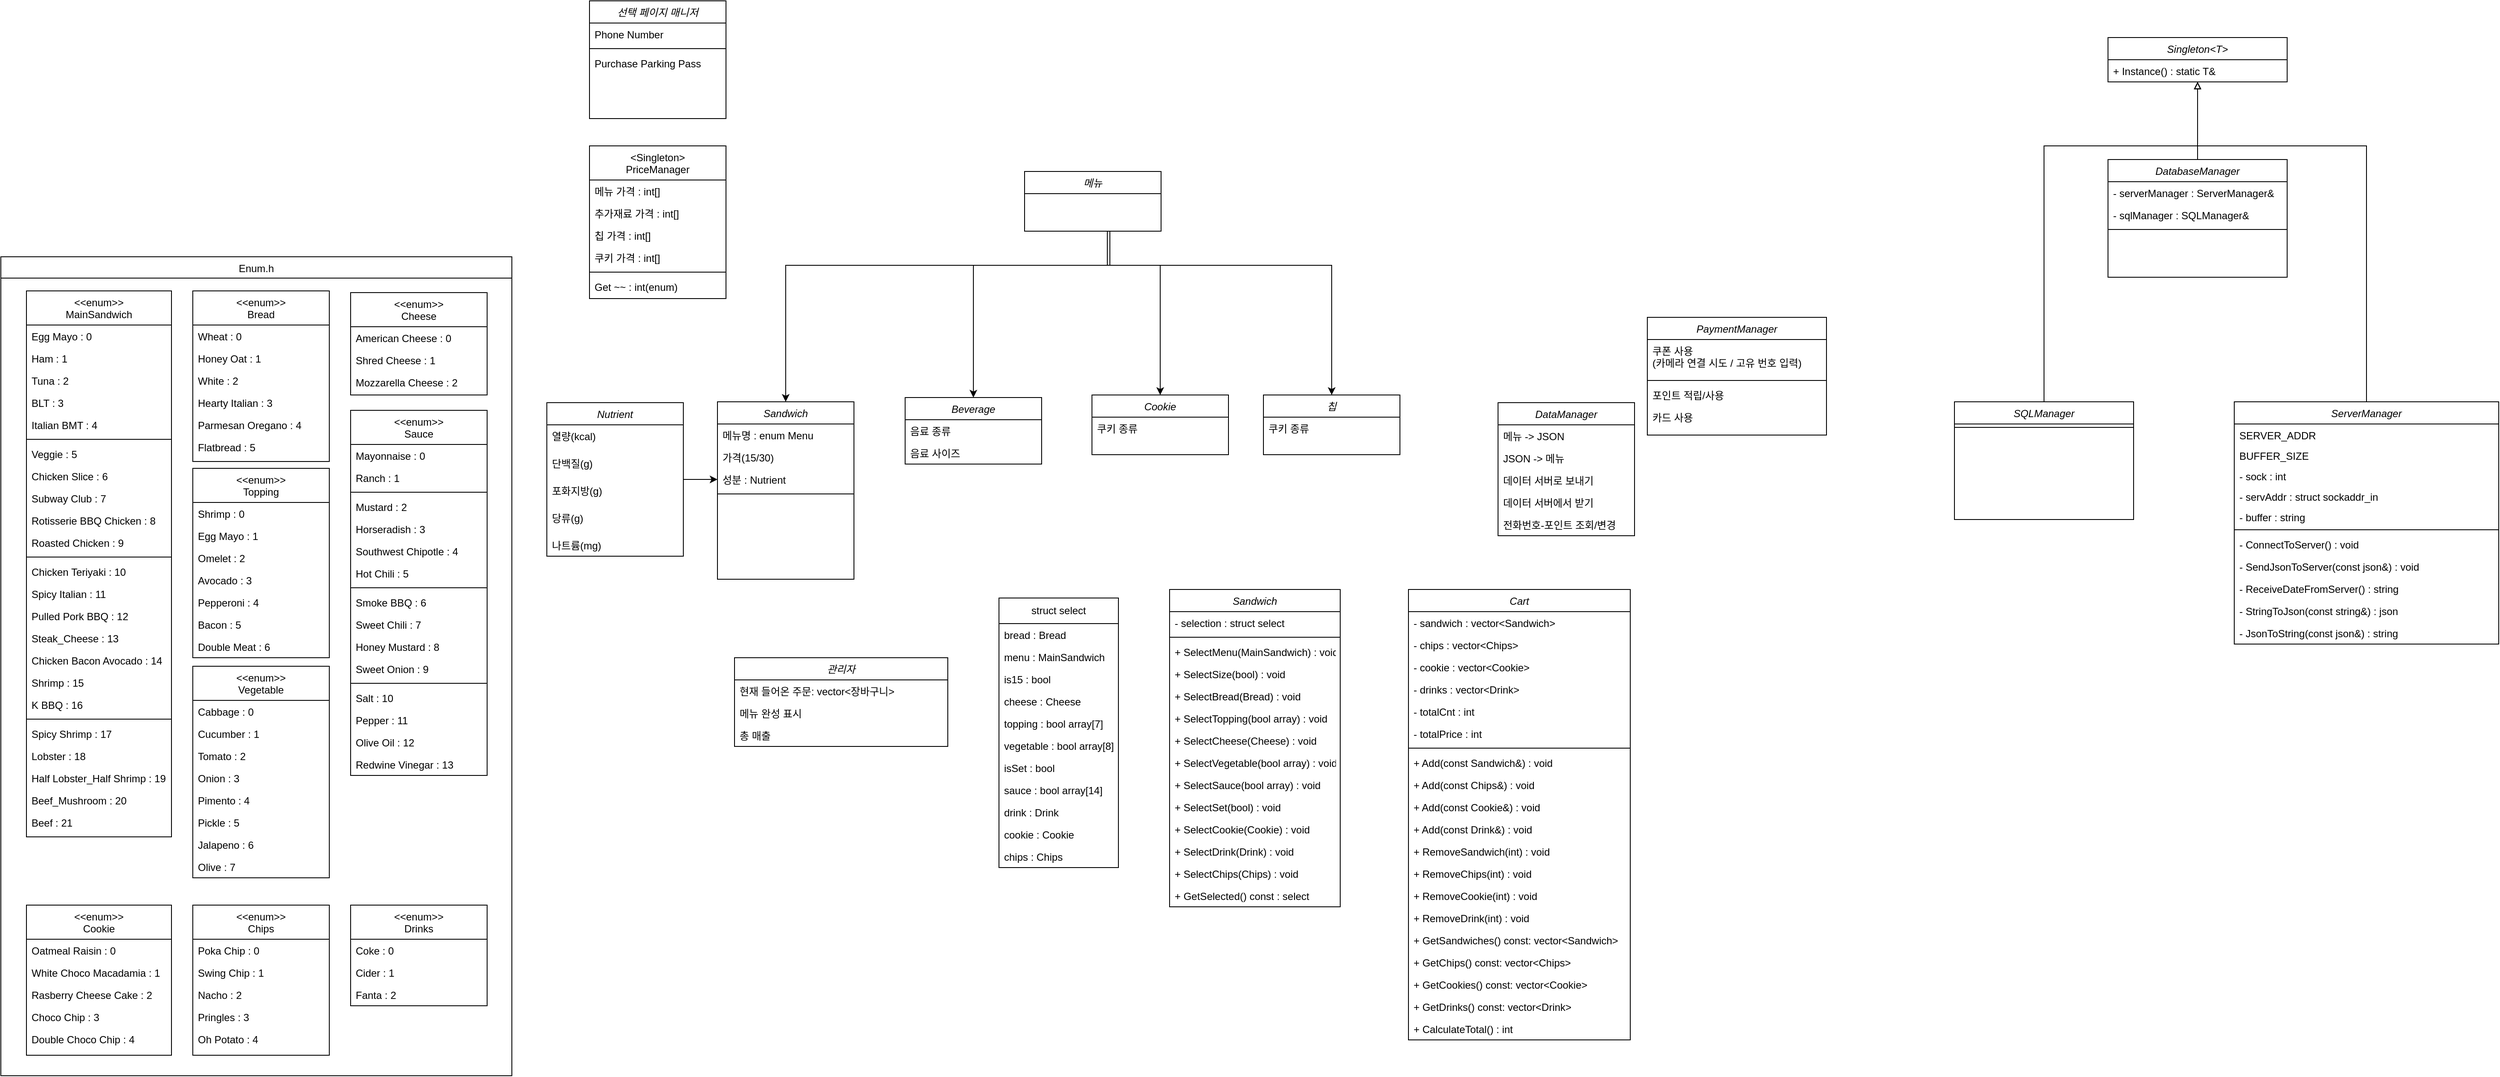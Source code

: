 <mxfile version="24.7.17">
  <diagram id="C5RBs43oDa-KdzZeNtuy" name="Page-1">
    <mxGraphModel dx="1837" dy="998" grid="1" gridSize="10" guides="1" tooltips="1" connect="1" arrows="1" fold="1" page="1" pageScale="1" pageWidth="827" pageHeight="1169" math="0" shadow="0">
      <root>
        <mxCell id="WIyWlLk6GJQsqaUBKTNV-0" />
        <mxCell id="WIyWlLk6GJQsqaUBKTNV-1" parent="WIyWlLk6GJQsqaUBKTNV-0" />
        <mxCell id="HlhbXuRmDf55zSFs6pWT-0" value="Sandwich" style="swimlane;fontStyle=2;align=center;verticalAlign=top;childLayout=stackLayout;horizontal=1;startSize=26;horizontalStack=0;resizeParent=1;resizeLast=0;collapsible=1;marginBottom=0;rounded=0;shadow=0;strokeWidth=1;" parent="WIyWlLk6GJQsqaUBKTNV-1" vertex="1">
          <mxGeometry x="290" y="590" width="160" height="208" as="geometry">
            <mxRectangle x="230" y="140" width="160" height="26" as="alternateBounds" />
          </mxGeometry>
        </mxCell>
        <mxCell id="HlhbXuRmDf55zSFs6pWT-2" value="메뉴명 : enum Menu" style="text;align=left;verticalAlign=top;spacingLeft=4;spacingRight=4;overflow=hidden;rotatable=0;points=[[0,0.5],[1,0.5]];portConstraint=eastwest;rounded=0;shadow=0;html=0;" parent="HlhbXuRmDf55zSFs6pWT-0" vertex="1">
          <mxGeometry y="26" width="160" height="26" as="geometry" />
        </mxCell>
        <mxCell id="HlhbXuRmDf55zSFs6pWT-18" value="가격(15/30)" style="text;align=left;verticalAlign=top;spacingLeft=4;spacingRight=4;overflow=hidden;rotatable=0;points=[[0,0.5],[1,0.5]];portConstraint=eastwest;rounded=0;shadow=0;html=0;" parent="HlhbXuRmDf55zSFs6pWT-0" vertex="1">
          <mxGeometry y="52" width="160" height="26" as="geometry" />
        </mxCell>
        <mxCell id="HlhbXuRmDf55zSFs6pWT-5" value="성분 : Nutrient" style="text;align=left;verticalAlign=top;spacingLeft=4;spacingRight=4;overflow=hidden;rotatable=0;points=[[0,0.5],[1,0.5]];portConstraint=eastwest;" parent="HlhbXuRmDf55zSFs6pWT-0" vertex="1">
          <mxGeometry y="78" width="160" height="26" as="geometry" />
        </mxCell>
        <mxCell id="HlhbXuRmDf55zSFs6pWT-4" value="" style="line;html=1;strokeWidth=1;align=left;verticalAlign=middle;spacingTop=-1;spacingLeft=3;spacingRight=3;rotatable=0;labelPosition=right;points=[];portConstraint=eastwest;" parent="HlhbXuRmDf55zSFs6pWT-0" vertex="1">
          <mxGeometry y="104" width="160" height="8" as="geometry" />
        </mxCell>
        <mxCell id="HlhbXuRmDf55zSFs6pWT-6" value="Beverage" style="swimlane;fontStyle=2;align=center;verticalAlign=top;childLayout=stackLayout;horizontal=1;startSize=26;horizontalStack=0;resizeParent=1;resizeLast=0;collapsible=1;marginBottom=0;rounded=0;shadow=0;strokeWidth=1;" parent="WIyWlLk6GJQsqaUBKTNV-1" vertex="1">
          <mxGeometry x="510" y="585" width="160" height="78" as="geometry">
            <mxRectangle x="230" y="140" width="160" height="26" as="alternateBounds" />
          </mxGeometry>
        </mxCell>
        <mxCell id="HlhbXuRmDf55zSFs6pWT-7" value="음료 종류" style="text;align=left;verticalAlign=top;spacingLeft=4;spacingRight=4;overflow=hidden;rotatable=0;points=[[0,0.5],[1,0.5]];portConstraint=eastwest;rounded=0;shadow=0;html=0;" parent="HlhbXuRmDf55zSFs6pWT-6" vertex="1">
          <mxGeometry y="26" width="160" height="26" as="geometry" />
        </mxCell>
        <mxCell id="HlhbXuRmDf55zSFs6pWT-9" value="음료 사이즈" style="text;align=left;verticalAlign=top;spacingLeft=4;spacingRight=4;overflow=hidden;rotatable=0;points=[[0,0.5],[1,0.5]];portConstraint=eastwest;" parent="HlhbXuRmDf55zSFs6pWT-6" vertex="1">
          <mxGeometry y="52" width="160" height="26" as="geometry" />
        </mxCell>
        <mxCell id="HlhbXuRmDf55zSFs6pWT-14" value="PaymentManager" style="swimlane;fontStyle=2;align=center;verticalAlign=top;childLayout=stackLayout;horizontal=1;startSize=26;horizontalStack=0;resizeParent=1;resizeLast=0;collapsible=1;marginBottom=0;rounded=0;shadow=0;strokeWidth=1;" parent="WIyWlLk6GJQsqaUBKTNV-1" vertex="1">
          <mxGeometry x="1380" y="491" width="210" height="138" as="geometry">
            <mxRectangle x="230" y="140" width="160" height="26" as="alternateBounds" />
          </mxGeometry>
        </mxCell>
        <mxCell id="HlhbXuRmDf55zSFs6pWT-15" value="쿠폰 사용&#xa;(카메라 연결 시도 / 고유 번호 입력)" style="text;align=left;verticalAlign=top;spacingLeft=4;spacingRight=4;overflow=hidden;rotatable=0;points=[[0,0.5],[1,0.5]];portConstraint=eastwest;rounded=0;shadow=0;html=0;" parent="HlhbXuRmDf55zSFs6pWT-14" vertex="1">
          <mxGeometry y="26" width="210" height="44" as="geometry" />
        </mxCell>
        <mxCell id="HlhbXuRmDf55zSFs6pWT-16" value="" style="line;html=1;strokeWidth=1;align=left;verticalAlign=middle;spacingTop=-1;spacingLeft=3;spacingRight=3;rotatable=0;labelPosition=right;points=[];portConstraint=eastwest;" parent="HlhbXuRmDf55zSFs6pWT-14" vertex="1">
          <mxGeometry y="70" width="210" height="8" as="geometry" />
        </mxCell>
        <mxCell id="HlhbXuRmDf55zSFs6pWT-207" value="포인트 적립/사용" style="text;align=left;verticalAlign=top;spacingLeft=4;spacingRight=4;overflow=hidden;rotatable=0;points=[[0,0.5],[1,0.5]];portConstraint=eastwest;rounded=0;shadow=0;html=0;" parent="HlhbXuRmDf55zSFs6pWT-14" vertex="1">
          <mxGeometry y="78" width="210" height="26" as="geometry" />
        </mxCell>
        <mxCell id="HlhbXuRmDf55zSFs6pWT-213" value="카드 사용" style="text;align=left;verticalAlign=top;spacingLeft=4;spacingRight=4;overflow=hidden;rotatable=0;points=[[0,0.5],[1,0.5]];portConstraint=eastwest;rounded=0;shadow=0;html=0;" parent="HlhbXuRmDf55zSFs6pWT-14" vertex="1">
          <mxGeometry y="104" width="210" height="26" as="geometry" />
        </mxCell>
        <mxCell id="HlhbXuRmDf55zSFs6pWT-31" style="edgeStyle=orthogonalEdgeStyle;rounded=0;orthogonalLoop=1;jettySize=auto;html=1;" parent="WIyWlLk6GJQsqaUBKTNV-1" source="HlhbXuRmDf55zSFs6pWT-22" target="HlhbXuRmDf55zSFs6pWT-5" edge="1">
          <mxGeometry relative="1" as="geometry" />
        </mxCell>
        <mxCell id="HlhbXuRmDf55zSFs6pWT-22" value="Nutrient" style="swimlane;fontStyle=2;align=center;verticalAlign=top;childLayout=stackLayout;horizontal=1;startSize=26;horizontalStack=0;resizeParent=1;resizeLast=0;collapsible=1;marginBottom=0;rounded=0;shadow=0;strokeWidth=1;" parent="WIyWlLk6GJQsqaUBKTNV-1" vertex="1">
          <mxGeometry x="90" y="591" width="160" height="180" as="geometry">
            <mxRectangle x="230" y="140" width="160" height="26" as="alternateBounds" />
          </mxGeometry>
        </mxCell>
        <mxCell id="HlhbXuRmDf55zSFs6pWT-25" value="열량(kcal)" style="text;align=left;verticalAlign=top;spacingLeft=4;spacingRight=4;overflow=hidden;rotatable=0;points=[[0,0.5],[1,0.5]];portConstraint=eastwest;rounded=0;shadow=0;html=0;" parent="HlhbXuRmDf55zSFs6pWT-22" vertex="1">
          <mxGeometry y="26" width="160" height="32" as="geometry" />
        </mxCell>
        <mxCell id="HlhbXuRmDf55zSFs6pWT-27" value="단백질(g)" style="text;align=left;verticalAlign=top;spacingLeft=4;spacingRight=4;overflow=hidden;rotatable=0;points=[[0,0.5],[1,0.5]];portConstraint=eastwest;rounded=0;shadow=0;html=0;" parent="HlhbXuRmDf55zSFs6pWT-22" vertex="1">
          <mxGeometry y="58" width="160" height="32" as="geometry" />
        </mxCell>
        <mxCell id="HlhbXuRmDf55zSFs6pWT-28" value="포화지방(g)" style="text;align=left;verticalAlign=top;spacingLeft=4;spacingRight=4;overflow=hidden;rotatable=0;points=[[0,0.5],[1,0.5]];portConstraint=eastwest;rounded=0;shadow=0;html=0;" parent="HlhbXuRmDf55zSFs6pWT-22" vertex="1">
          <mxGeometry y="90" width="160" height="32" as="geometry" />
        </mxCell>
        <mxCell id="HlhbXuRmDf55zSFs6pWT-30" value="당류(g)" style="text;align=left;verticalAlign=top;spacingLeft=4;spacingRight=4;overflow=hidden;rotatable=0;points=[[0,0.5],[1,0.5]];portConstraint=eastwest;rounded=0;shadow=0;html=0;" parent="HlhbXuRmDf55zSFs6pWT-22" vertex="1">
          <mxGeometry y="122" width="160" height="32" as="geometry" />
        </mxCell>
        <mxCell id="HlhbXuRmDf55zSFs6pWT-29" value="나트륨(mg)" style="text;align=left;verticalAlign=top;spacingLeft=4;spacingRight=4;overflow=hidden;rotatable=0;points=[[0,0.5],[1,0.5]];portConstraint=eastwest;" parent="HlhbXuRmDf55zSFs6pWT-22" vertex="1">
          <mxGeometry y="154" width="160" height="26" as="geometry" />
        </mxCell>
        <mxCell id="HlhbXuRmDf55zSFs6pWT-128" value="Cookie" style="swimlane;fontStyle=2;align=center;verticalAlign=top;childLayout=stackLayout;horizontal=1;startSize=26;horizontalStack=0;resizeParent=1;resizeLast=0;collapsible=1;marginBottom=0;rounded=0;shadow=0;strokeWidth=1;" parent="WIyWlLk6GJQsqaUBKTNV-1" vertex="1">
          <mxGeometry x="729" y="582" width="160" height="70" as="geometry">
            <mxRectangle x="230" y="140" width="160" height="26" as="alternateBounds" />
          </mxGeometry>
        </mxCell>
        <mxCell id="HlhbXuRmDf55zSFs6pWT-129" value="쿠키 종류" style="text;align=left;verticalAlign=top;spacingLeft=4;spacingRight=4;overflow=hidden;rotatable=0;points=[[0,0.5],[1,0.5]];portConstraint=eastwest;rounded=0;shadow=0;html=0;" parent="HlhbXuRmDf55zSFs6pWT-128" vertex="1">
          <mxGeometry y="26" width="160" height="44" as="geometry" />
        </mxCell>
        <mxCell id="HlhbXuRmDf55zSFs6pWT-144" style="edgeStyle=orthogonalEdgeStyle;rounded=0;orthogonalLoop=1;jettySize=auto;html=1;" parent="WIyWlLk6GJQsqaUBKTNV-1" source="HlhbXuRmDf55zSFs6pWT-141" target="HlhbXuRmDf55zSFs6pWT-6" edge="1">
          <mxGeometry relative="1" as="geometry">
            <Array as="points">
              <mxPoint x="747" y="430" />
              <mxPoint x="590" y="430" />
            </Array>
          </mxGeometry>
        </mxCell>
        <mxCell id="HlhbXuRmDf55zSFs6pWT-145" style="edgeStyle=orthogonalEdgeStyle;rounded=0;orthogonalLoop=1;jettySize=auto;html=1;entryX=0.5;entryY=0;entryDx=0;entryDy=0;" parent="WIyWlLk6GJQsqaUBKTNV-1" source="HlhbXuRmDf55zSFs6pWT-141" target="HlhbXuRmDf55zSFs6pWT-0" edge="1">
          <mxGeometry relative="1" as="geometry">
            <Array as="points">
              <mxPoint x="747" y="430" />
              <mxPoint x="370" y="430" />
            </Array>
          </mxGeometry>
        </mxCell>
        <mxCell id="HlhbXuRmDf55zSFs6pWT-146" style="edgeStyle=orthogonalEdgeStyle;rounded=0;orthogonalLoop=1;jettySize=auto;html=1;" parent="WIyWlLk6GJQsqaUBKTNV-1" source="HlhbXuRmDf55zSFs6pWT-141" target="HlhbXuRmDf55zSFs6pWT-128" edge="1">
          <mxGeometry relative="1" as="geometry">
            <Array as="points">
              <mxPoint x="747" y="430" />
              <mxPoint x="809" y="430" />
            </Array>
          </mxGeometry>
        </mxCell>
        <mxCell id="HlhbXuRmDf55zSFs6pWT-150" style="edgeStyle=orthogonalEdgeStyle;rounded=0;orthogonalLoop=1;jettySize=auto;html=1;entryX=0.5;entryY=0;entryDx=0;entryDy=0;" parent="WIyWlLk6GJQsqaUBKTNV-1" source="HlhbXuRmDf55zSFs6pWT-141" target="HlhbXuRmDf55zSFs6pWT-148" edge="1">
          <mxGeometry relative="1" as="geometry">
            <Array as="points">
              <mxPoint x="750" y="430" />
              <mxPoint x="1010" y="430" />
            </Array>
          </mxGeometry>
        </mxCell>
        <mxCell id="HlhbXuRmDf55zSFs6pWT-141" value="메뉴" style="swimlane;fontStyle=2;align=center;verticalAlign=top;childLayout=stackLayout;horizontal=1;startSize=26;horizontalStack=0;resizeParent=1;resizeLast=0;collapsible=1;marginBottom=0;rounded=0;shadow=0;strokeWidth=1;" parent="WIyWlLk6GJQsqaUBKTNV-1" vertex="1">
          <mxGeometry x="650" y="320" width="160" height="70" as="geometry">
            <mxRectangle x="230" y="140" width="160" height="26" as="alternateBounds" />
          </mxGeometry>
        </mxCell>
        <mxCell id="HlhbXuRmDf55zSFs6pWT-148" value="칩" style="swimlane;fontStyle=2;align=center;verticalAlign=top;childLayout=stackLayout;horizontal=1;startSize=26;horizontalStack=0;resizeParent=1;resizeLast=0;collapsible=1;marginBottom=0;rounded=0;shadow=0;strokeWidth=1;" parent="WIyWlLk6GJQsqaUBKTNV-1" vertex="1">
          <mxGeometry x="930" y="582" width="160" height="70" as="geometry">
            <mxRectangle x="230" y="140" width="160" height="26" as="alternateBounds" />
          </mxGeometry>
        </mxCell>
        <mxCell id="HlhbXuRmDf55zSFs6pWT-149" value="쿠키 종류" style="text;align=left;verticalAlign=top;spacingLeft=4;spacingRight=4;overflow=hidden;rotatable=0;points=[[0,0.5],[1,0.5]];portConstraint=eastwest;rounded=0;shadow=0;html=0;" parent="HlhbXuRmDf55zSFs6pWT-148" vertex="1">
          <mxGeometry y="26" width="160" height="44" as="geometry" />
        </mxCell>
        <mxCell id="HlhbXuRmDf55zSFs6pWT-151" value="DataManager" style="swimlane;fontStyle=2;align=center;verticalAlign=top;childLayout=stackLayout;horizontal=1;startSize=26;horizontalStack=0;resizeParent=1;resizeLast=0;collapsible=1;marginBottom=0;rounded=0;shadow=0;strokeWidth=1;" parent="WIyWlLk6GJQsqaUBKTNV-1" vertex="1">
          <mxGeometry x="1205" y="591" width="160" height="156" as="geometry">
            <mxRectangle x="230" y="140" width="160" height="26" as="alternateBounds" />
          </mxGeometry>
        </mxCell>
        <mxCell id="HlhbXuRmDf55zSFs6pWT-152" value="메뉴 -&gt; JSON" style="text;align=left;verticalAlign=top;spacingLeft=4;spacingRight=4;overflow=hidden;rotatable=0;points=[[0,0.5],[1,0.5]];portConstraint=eastwest;rounded=0;shadow=0;html=0;" parent="HlhbXuRmDf55zSFs6pWT-151" vertex="1">
          <mxGeometry y="26" width="160" height="26" as="geometry" />
        </mxCell>
        <mxCell id="HlhbXuRmDf55zSFs6pWT-155" value="JSON -&gt; 메뉴" style="text;align=left;verticalAlign=top;spacingLeft=4;spacingRight=4;overflow=hidden;rotatable=0;points=[[0,0.5],[1,0.5]];portConstraint=eastwest;rounded=0;shadow=0;html=0;" parent="HlhbXuRmDf55zSFs6pWT-151" vertex="1">
          <mxGeometry y="52" width="160" height="26" as="geometry" />
        </mxCell>
        <mxCell id="HlhbXuRmDf55zSFs6pWT-205" value="데이터 서버로 보내기" style="text;align=left;verticalAlign=top;spacingLeft=4;spacingRight=4;overflow=hidden;rotatable=0;points=[[0,0.5],[1,0.5]];portConstraint=eastwest;rounded=0;shadow=0;html=0;" parent="HlhbXuRmDf55zSFs6pWT-151" vertex="1">
          <mxGeometry y="78" width="160" height="26" as="geometry" />
        </mxCell>
        <mxCell id="HlhbXuRmDf55zSFs6pWT-212" value="데이터 서버에서 받기" style="text;align=left;verticalAlign=top;spacingLeft=4;spacingRight=4;overflow=hidden;rotatable=0;points=[[0,0.5],[1,0.5]];portConstraint=eastwest;rounded=0;shadow=0;html=0;" parent="HlhbXuRmDf55zSFs6pWT-151" vertex="1">
          <mxGeometry y="104" width="160" height="26" as="geometry" />
        </mxCell>
        <mxCell id="HlhbXuRmDf55zSFs6pWT-206" value="전화번호-포인트 조회/변경" style="text;align=left;verticalAlign=top;spacingLeft=4;spacingRight=4;overflow=hidden;rotatable=0;points=[[0,0.5],[1,0.5]];portConstraint=eastwest;rounded=0;shadow=0;html=0;" parent="HlhbXuRmDf55zSFs6pWT-151" vertex="1">
          <mxGeometry y="130" width="160" height="26" as="geometry" />
        </mxCell>
        <mxCell id="HlhbXuRmDf55zSFs6pWT-161" value="Cart" style="swimlane;fontStyle=2;align=center;verticalAlign=top;childLayout=stackLayout;horizontal=1;startSize=26;horizontalStack=0;resizeParent=1;resizeLast=0;collapsible=1;marginBottom=0;rounded=0;shadow=0;strokeWidth=1;" parent="WIyWlLk6GJQsqaUBKTNV-1" vertex="1">
          <mxGeometry x="1100" y="810" width="260" height="528" as="geometry">
            <mxRectangle x="230" y="140" width="160" height="26" as="alternateBounds" />
          </mxGeometry>
        </mxCell>
        <mxCell id="HlhbXuRmDf55zSFs6pWT-214" value="- sandwich : vector&lt;Sandwich&gt;&#xa;" style="text;align=left;verticalAlign=top;spacingLeft=4;spacingRight=4;overflow=hidden;rotatable=0;points=[[0,0.5],[1,0.5]];portConstraint=eastwest;rounded=0;shadow=0;html=0;" parent="HlhbXuRmDf55zSFs6pWT-161" vertex="1">
          <mxGeometry y="26" width="260" height="26" as="geometry" />
        </mxCell>
        <mxCell id="HlhbXuRmDf55zSFs6pWT-215" value="- chips : vector&lt;Chips&gt;" style="text;align=left;verticalAlign=top;spacingLeft=4;spacingRight=4;overflow=hidden;rotatable=0;points=[[0,0.5],[1,0.5]];portConstraint=eastwest;rounded=0;shadow=0;html=0;" parent="HlhbXuRmDf55zSFs6pWT-161" vertex="1">
          <mxGeometry y="52" width="260" height="26" as="geometry" />
        </mxCell>
        <mxCell id="HlhbXuRmDf55zSFs6pWT-166" value="- cookie : vector&lt;Cookie&gt;" style="text;align=left;verticalAlign=top;spacingLeft=4;spacingRight=4;overflow=hidden;rotatable=0;points=[[0,0.5],[1,0.5]];portConstraint=eastwest;rounded=0;shadow=0;html=0;" parent="HlhbXuRmDf55zSFs6pWT-161" vertex="1">
          <mxGeometry y="78" width="260" height="26" as="geometry" />
        </mxCell>
        <mxCell id="HlhbXuRmDf55zSFs6pWT-167" value="- drinks : vector&lt;Drink&gt;" style="text;align=left;verticalAlign=top;spacingLeft=4;spacingRight=4;overflow=hidden;rotatable=0;points=[[0,0.5],[1,0.5]];portConstraint=eastwest;rounded=0;shadow=0;html=0;" parent="HlhbXuRmDf55zSFs6pWT-161" vertex="1">
          <mxGeometry y="104" width="260" height="26" as="geometry" />
        </mxCell>
        <mxCell id="sBkxrUv4y-zWswjXdt_A-0" value="- totalCnt : int" style="text;align=left;verticalAlign=top;spacingLeft=4;spacingRight=4;overflow=hidden;rotatable=0;points=[[0,0.5],[1,0.5]];portConstraint=eastwest;rounded=0;shadow=0;html=0;" vertex="1" parent="HlhbXuRmDf55zSFs6pWT-161">
          <mxGeometry y="130" width="260" height="26" as="geometry" />
        </mxCell>
        <mxCell id="sBkxrUv4y-zWswjXdt_A-1" value="- totalPrice : int" style="text;align=left;verticalAlign=top;spacingLeft=4;spacingRight=4;overflow=hidden;rotatable=0;points=[[0,0.5],[1,0.5]];portConstraint=eastwest;rounded=0;shadow=0;html=0;" vertex="1" parent="HlhbXuRmDf55zSFs6pWT-161">
          <mxGeometry y="156" width="260" height="26" as="geometry" />
        </mxCell>
        <mxCell id="HlhbXuRmDf55zSFs6pWT-168" value="" style="line;html=1;strokeWidth=1;align=left;verticalAlign=middle;spacingTop=-1;spacingLeft=3;spacingRight=3;rotatable=0;labelPosition=right;points=[];portConstraint=eastwest;" parent="HlhbXuRmDf55zSFs6pWT-161" vertex="1">
          <mxGeometry y="182" width="260" height="8" as="geometry" />
        </mxCell>
        <mxCell id="HlhbXuRmDf55zSFs6pWT-165" value="+ Add(const Sandwich&amp;) : void" style="text;align=left;verticalAlign=top;spacingLeft=4;spacingRight=4;overflow=hidden;rotatable=0;points=[[0,0.5],[1,0.5]];portConstraint=eastwest;rounded=0;shadow=0;html=0;" parent="HlhbXuRmDf55zSFs6pWT-161" vertex="1">
          <mxGeometry y="190" width="260" height="26" as="geometry" />
        </mxCell>
        <mxCell id="sBkxrUv4y-zWswjXdt_A-2" value="+ Add(const Chips&amp;) : void" style="text;align=left;verticalAlign=top;spacingLeft=4;spacingRight=4;overflow=hidden;rotatable=0;points=[[0,0.5],[1,0.5]];portConstraint=eastwest;rounded=0;shadow=0;html=0;" vertex="1" parent="HlhbXuRmDf55zSFs6pWT-161">
          <mxGeometry y="216" width="260" height="26" as="geometry" />
        </mxCell>
        <mxCell id="sBkxrUv4y-zWswjXdt_A-3" value="+ Add(const Cookie&amp;) : void" style="text;align=left;verticalAlign=top;spacingLeft=4;spacingRight=4;overflow=hidden;rotatable=0;points=[[0,0.5],[1,0.5]];portConstraint=eastwest;rounded=0;shadow=0;html=0;" vertex="1" parent="HlhbXuRmDf55zSFs6pWT-161">
          <mxGeometry y="242" width="260" height="26" as="geometry" />
        </mxCell>
        <mxCell id="sBkxrUv4y-zWswjXdt_A-4" value="+ Add(const Drink&amp;) : void" style="text;align=left;verticalAlign=top;spacingLeft=4;spacingRight=4;overflow=hidden;rotatable=0;points=[[0,0.5],[1,0.5]];portConstraint=eastwest;rounded=0;shadow=0;html=0;" vertex="1" parent="HlhbXuRmDf55zSFs6pWT-161">
          <mxGeometry y="268" width="260" height="26" as="geometry" />
        </mxCell>
        <mxCell id="sBkxrUv4y-zWswjXdt_A-5" value="+ RemoveSandwich(int) : void" style="text;align=left;verticalAlign=top;spacingLeft=4;spacingRight=4;overflow=hidden;rotatable=0;points=[[0,0.5],[1,0.5]];portConstraint=eastwest;rounded=0;shadow=0;html=0;" vertex="1" parent="HlhbXuRmDf55zSFs6pWT-161">
          <mxGeometry y="294" width="260" height="26" as="geometry" />
        </mxCell>
        <mxCell id="sBkxrUv4y-zWswjXdt_A-6" value="+ RemoveChips(int) : void" style="text;align=left;verticalAlign=top;spacingLeft=4;spacingRight=4;overflow=hidden;rotatable=0;points=[[0,0.5],[1,0.5]];portConstraint=eastwest;rounded=0;shadow=0;html=0;" vertex="1" parent="HlhbXuRmDf55zSFs6pWT-161">
          <mxGeometry y="320" width="260" height="26" as="geometry" />
        </mxCell>
        <mxCell id="sBkxrUv4y-zWswjXdt_A-7" value="+ RemoveCookie(int) : void" style="text;align=left;verticalAlign=top;spacingLeft=4;spacingRight=4;overflow=hidden;rotatable=0;points=[[0,0.5],[1,0.5]];portConstraint=eastwest;rounded=0;shadow=0;html=0;" vertex="1" parent="HlhbXuRmDf55zSFs6pWT-161">
          <mxGeometry y="346" width="260" height="26" as="geometry" />
        </mxCell>
        <mxCell id="sBkxrUv4y-zWswjXdt_A-8" value="+ RemoveDrink(int) : void" style="text;align=left;verticalAlign=top;spacingLeft=4;spacingRight=4;overflow=hidden;rotatable=0;points=[[0,0.5],[1,0.5]];portConstraint=eastwest;rounded=0;shadow=0;html=0;" vertex="1" parent="HlhbXuRmDf55zSFs6pWT-161">
          <mxGeometry y="372" width="260" height="26" as="geometry" />
        </mxCell>
        <mxCell id="sBkxrUv4y-zWswjXdt_A-9" value="+ GetSandwiches() const: vector&lt;Sandwich&gt;" style="text;align=left;verticalAlign=top;spacingLeft=4;spacingRight=4;overflow=hidden;rotatable=0;points=[[0,0.5],[1,0.5]];portConstraint=eastwest;rounded=0;shadow=0;html=0;" vertex="1" parent="HlhbXuRmDf55zSFs6pWT-161">
          <mxGeometry y="398" width="260" height="26" as="geometry" />
        </mxCell>
        <mxCell id="sBkxrUv4y-zWswjXdt_A-10" value="+ GetChips() const: vector&lt;Chips&gt;" style="text;align=left;verticalAlign=top;spacingLeft=4;spacingRight=4;overflow=hidden;rotatable=0;points=[[0,0.5],[1,0.5]];portConstraint=eastwest;rounded=0;shadow=0;html=0;" vertex="1" parent="HlhbXuRmDf55zSFs6pWT-161">
          <mxGeometry y="424" width="260" height="26" as="geometry" />
        </mxCell>
        <mxCell id="sBkxrUv4y-zWswjXdt_A-11" value="+ GetCookies() const: vector&lt;Cookie&gt;" style="text;align=left;verticalAlign=top;spacingLeft=4;spacingRight=4;overflow=hidden;rotatable=0;points=[[0,0.5],[1,0.5]];portConstraint=eastwest;rounded=0;shadow=0;html=0;" vertex="1" parent="HlhbXuRmDf55zSFs6pWT-161">
          <mxGeometry y="450" width="260" height="26" as="geometry" />
        </mxCell>
        <mxCell id="sBkxrUv4y-zWswjXdt_A-12" value="+ GetDrinks() const: vector&lt;Drink&gt;" style="text;align=left;verticalAlign=top;spacingLeft=4;spacingRight=4;overflow=hidden;rotatable=0;points=[[0,0.5],[1,0.5]];portConstraint=eastwest;rounded=0;shadow=0;html=0;" vertex="1" parent="HlhbXuRmDf55zSFs6pWT-161">
          <mxGeometry y="476" width="260" height="26" as="geometry" />
        </mxCell>
        <mxCell id="sBkxrUv4y-zWswjXdt_A-13" value="+ CalculateTotal() : int" style="text;align=left;verticalAlign=top;spacingLeft=4;spacingRight=4;overflow=hidden;rotatable=0;points=[[0,0.5],[1,0.5]];portConstraint=eastwest;rounded=0;shadow=0;html=0;" vertex="1" parent="HlhbXuRmDf55zSFs6pWT-161">
          <mxGeometry y="502" width="260" height="26" as="geometry" />
        </mxCell>
        <mxCell id="HlhbXuRmDf55zSFs6pWT-169" value="선택 페이지 매니저" style="swimlane;fontStyle=2;align=center;verticalAlign=top;childLayout=stackLayout;horizontal=1;startSize=26;horizontalStack=0;resizeParent=1;resizeLast=0;collapsible=1;marginBottom=0;rounded=0;shadow=0;strokeWidth=1;" parent="WIyWlLk6GJQsqaUBKTNV-1" vertex="1">
          <mxGeometry x="140" y="120" width="160" height="138" as="geometry">
            <mxRectangle x="230" y="140" width="160" height="26" as="alternateBounds" />
          </mxGeometry>
        </mxCell>
        <mxCell id="HlhbXuRmDf55zSFs6pWT-170" value="Phone Number" style="text;align=left;verticalAlign=top;spacingLeft=4;spacingRight=4;overflow=hidden;rotatable=0;points=[[0,0.5],[1,0.5]];portConstraint=eastwest;rounded=0;shadow=0;html=0;" parent="HlhbXuRmDf55zSFs6pWT-169" vertex="1">
          <mxGeometry y="26" width="160" height="26" as="geometry" />
        </mxCell>
        <mxCell id="HlhbXuRmDf55zSFs6pWT-171" value="" style="line;html=1;strokeWidth=1;align=left;verticalAlign=middle;spacingTop=-1;spacingLeft=3;spacingRight=3;rotatable=0;labelPosition=right;points=[];portConstraint=eastwest;" parent="HlhbXuRmDf55zSFs6pWT-169" vertex="1">
          <mxGeometry y="52" width="160" height="8" as="geometry" />
        </mxCell>
        <mxCell id="HlhbXuRmDf55zSFs6pWT-172" value="Purchase Parking Pass" style="text;align=left;verticalAlign=top;spacingLeft=4;spacingRight=4;overflow=hidden;rotatable=0;points=[[0,0.5],[1,0.5]];portConstraint=eastwest;" parent="HlhbXuRmDf55zSFs6pWT-169" vertex="1">
          <mxGeometry y="60" width="160" height="26" as="geometry" />
        </mxCell>
        <mxCell id="HlhbXuRmDf55zSFs6pWT-175" value="&lt;Singleton&gt;&#xa;PriceManager" style="swimlane;fontStyle=0;align=center;verticalAlign=top;childLayout=stackLayout;horizontal=1;startSize=40;horizontalStack=0;resizeParent=1;resizeLast=0;collapsible=1;marginBottom=0;rounded=0;shadow=0;strokeWidth=1;" parent="WIyWlLk6GJQsqaUBKTNV-1" vertex="1">
          <mxGeometry x="140" y="290" width="160" height="179" as="geometry">
            <mxRectangle x="340" y="380" width="170" height="26" as="alternateBounds" />
          </mxGeometry>
        </mxCell>
        <mxCell id="HlhbXuRmDf55zSFs6pWT-193" value="메뉴 가격 : int[]" style="text;align=left;verticalAlign=top;spacingLeft=4;spacingRight=4;overflow=hidden;rotatable=0;points=[[0,0.5],[1,0.5]];portConstraint=eastwest;" parent="HlhbXuRmDf55zSFs6pWT-175" vertex="1">
          <mxGeometry y="40" width="160" height="26" as="geometry" />
        </mxCell>
        <mxCell id="HlhbXuRmDf55zSFs6pWT-200" value="추가재료 가격 : int[]" style="text;align=left;verticalAlign=top;spacingLeft=4;spacingRight=4;overflow=hidden;rotatable=0;points=[[0,0.5],[1,0.5]];portConstraint=eastwest;" parent="HlhbXuRmDf55zSFs6pWT-175" vertex="1">
          <mxGeometry y="66" width="160" height="26" as="geometry" />
        </mxCell>
        <mxCell id="HlhbXuRmDf55zSFs6pWT-201" value="칩 가격 : int[]" style="text;align=left;verticalAlign=top;spacingLeft=4;spacingRight=4;overflow=hidden;rotatable=0;points=[[0,0.5],[1,0.5]];portConstraint=eastwest;" parent="HlhbXuRmDf55zSFs6pWT-175" vertex="1">
          <mxGeometry y="92" width="160" height="26" as="geometry" />
        </mxCell>
        <mxCell id="HlhbXuRmDf55zSFs6pWT-202" value="쿠키 가격 : int[]" style="text;align=left;verticalAlign=top;spacingLeft=4;spacingRight=4;overflow=hidden;rotatable=0;points=[[0,0.5],[1,0.5]];portConstraint=eastwest;" parent="HlhbXuRmDf55zSFs6pWT-175" vertex="1">
          <mxGeometry y="118" width="160" height="26" as="geometry" />
        </mxCell>
        <mxCell id="HlhbXuRmDf55zSFs6pWT-203" value="" style="line;html=1;strokeWidth=1;align=left;verticalAlign=middle;spacingTop=-1;spacingLeft=3;spacingRight=3;rotatable=0;labelPosition=right;points=[];portConstraint=eastwest;" parent="HlhbXuRmDf55zSFs6pWT-175" vertex="1">
          <mxGeometry y="144" width="160" height="8" as="geometry" />
        </mxCell>
        <mxCell id="HlhbXuRmDf55zSFs6pWT-204" value="Get ~~ : int(enum)" style="text;align=left;verticalAlign=top;spacingLeft=4;spacingRight=4;overflow=hidden;rotatable=0;points=[[0,0.5],[1,0.5]];portConstraint=eastwest;" parent="HlhbXuRmDf55zSFs6pWT-175" vertex="1">
          <mxGeometry y="152" width="160" height="26" as="geometry" />
        </mxCell>
        <mxCell id="HlhbXuRmDf55zSFs6pWT-217" value="관리자" style="swimlane;fontStyle=2;align=center;verticalAlign=top;childLayout=stackLayout;horizontal=1;startSize=26;horizontalStack=0;resizeParent=1;resizeLast=0;collapsible=1;marginBottom=0;rounded=0;shadow=0;strokeWidth=1;" parent="WIyWlLk6GJQsqaUBKTNV-1" vertex="1">
          <mxGeometry x="310" y="890" width="250" height="104" as="geometry">
            <mxRectangle x="230" y="140" width="160" height="26" as="alternateBounds" />
          </mxGeometry>
        </mxCell>
        <mxCell id="HlhbXuRmDf55zSFs6pWT-218" value="현재 들어온 주문: vector&lt;장바구니&gt;" style="text;align=left;verticalAlign=top;spacingLeft=4;spacingRight=4;overflow=hidden;rotatable=0;points=[[0,0.5],[1,0.5]];portConstraint=eastwest;rounded=0;shadow=0;html=0;" parent="HlhbXuRmDf55zSFs6pWT-217" vertex="1">
          <mxGeometry y="26" width="250" height="26" as="geometry" />
        </mxCell>
        <mxCell id="HlhbXuRmDf55zSFs6pWT-219" value="메뉴 완성 표시" style="text;align=left;verticalAlign=top;spacingLeft=4;spacingRight=4;overflow=hidden;rotatable=0;points=[[0,0.5],[1,0.5]];portConstraint=eastwest;rounded=0;shadow=0;html=0;" parent="HlhbXuRmDf55zSFs6pWT-217" vertex="1">
          <mxGeometry y="52" width="250" height="26" as="geometry" />
        </mxCell>
        <mxCell id="HlhbXuRmDf55zSFs6pWT-220" value="총 매출" style="text;align=left;verticalAlign=top;spacingLeft=4;spacingRight=4;overflow=hidden;rotatable=0;points=[[0,0.5],[1,0.5]];portConstraint=eastwest;rounded=0;shadow=0;html=0;" parent="HlhbXuRmDf55zSFs6pWT-217" vertex="1">
          <mxGeometry y="78" width="250" height="26" as="geometry" />
        </mxCell>
        <mxCell id="HlhbXuRmDf55zSFs6pWT-221" value="Enum.h" style="swimlane;fontStyle=0;align=center;verticalAlign=top;childLayout=stackLayout;horizontal=1;startSize=25;horizontalStack=0;resizeParent=1;resizeLast=0;collapsible=1;marginBottom=0;rounded=0;shadow=0;strokeWidth=1;" parent="WIyWlLk6GJQsqaUBKTNV-1" vertex="1">
          <mxGeometry x="-550" y="420" width="599" height="960" as="geometry">
            <mxRectangle x="340" y="380" width="170" height="26" as="alternateBounds" />
          </mxGeometry>
        </mxCell>
        <mxCell id="HRLrWE2D1GyYjxzupyKD-0" value="&lt;&lt;enum&gt;&gt;&#xa;MainSandwich" style="swimlane;fontStyle=0;align=center;verticalAlign=top;childLayout=stackLayout;horizontal=1;startSize=40;horizontalStack=0;resizeParent=1;resizeLast=0;collapsible=1;marginBottom=0;rounded=0;shadow=0;strokeWidth=1;" parent="WIyWlLk6GJQsqaUBKTNV-1" vertex="1">
          <mxGeometry x="-520" y="460" width="170" height="640" as="geometry">
            <mxRectangle x="340" y="380" width="170" height="26" as="alternateBounds" />
          </mxGeometry>
        </mxCell>
        <mxCell id="HRLrWE2D1GyYjxzupyKD-1" value="Egg Mayo : 0" style="text;align=left;verticalAlign=top;spacingLeft=4;spacingRight=4;overflow=hidden;rotatable=0;points=[[0,0.5],[1,0.5]];portConstraint=eastwest;" parent="HRLrWE2D1GyYjxzupyKD-0" vertex="1">
          <mxGeometry y="40" width="170" height="26" as="geometry" />
        </mxCell>
        <mxCell id="HRLrWE2D1GyYjxzupyKD-2" value="Ham : 1" style="text;align=left;verticalAlign=top;spacingLeft=4;spacingRight=4;overflow=hidden;rotatable=0;points=[[0,0.5],[1,0.5]];portConstraint=eastwest;" parent="HRLrWE2D1GyYjxzupyKD-0" vertex="1">
          <mxGeometry y="66" width="170" height="26" as="geometry" />
        </mxCell>
        <mxCell id="HRLrWE2D1GyYjxzupyKD-3" value="Tuna : 2" style="text;align=left;verticalAlign=top;spacingLeft=4;spacingRight=4;overflow=hidden;rotatable=0;points=[[0,0.5],[1,0.5]];portConstraint=eastwest;" parent="HRLrWE2D1GyYjxzupyKD-0" vertex="1">
          <mxGeometry y="92" width="170" height="26" as="geometry" />
        </mxCell>
        <mxCell id="HRLrWE2D1GyYjxzupyKD-4" value="BLT : 3" style="text;align=left;verticalAlign=top;spacingLeft=4;spacingRight=4;overflow=hidden;rotatable=0;points=[[0,0.5],[1,0.5]];portConstraint=eastwest;" parent="HRLrWE2D1GyYjxzupyKD-0" vertex="1">
          <mxGeometry y="118" width="170" height="26" as="geometry" />
        </mxCell>
        <mxCell id="HRLrWE2D1GyYjxzupyKD-5" value="Italian BMT : 4" style="text;align=left;verticalAlign=top;spacingLeft=4;spacingRight=4;overflow=hidden;rotatable=0;points=[[0,0.5],[1,0.5]];portConstraint=eastwest;" parent="HRLrWE2D1GyYjxzupyKD-0" vertex="1">
          <mxGeometry y="144" width="170" height="26" as="geometry" />
        </mxCell>
        <mxCell id="HRLrWE2D1GyYjxzupyKD-6" value="" style="line;html=1;strokeWidth=1;align=left;verticalAlign=middle;spacingTop=-1;spacingLeft=3;spacingRight=3;rotatable=0;labelPosition=right;points=[];portConstraint=eastwest;" parent="HRLrWE2D1GyYjxzupyKD-0" vertex="1">
          <mxGeometry y="170" width="170" height="8" as="geometry" />
        </mxCell>
        <mxCell id="HRLrWE2D1GyYjxzupyKD-7" value="Veggie : 5" style="text;align=left;verticalAlign=top;spacingLeft=4;spacingRight=4;overflow=hidden;rotatable=0;points=[[0,0.5],[1,0.5]];portConstraint=eastwest;" parent="HRLrWE2D1GyYjxzupyKD-0" vertex="1">
          <mxGeometry y="178" width="170" height="26" as="geometry" />
        </mxCell>
        <mxCell id="HRLrWE2D1GyYjxzupyKD-8" value="Chicken Slice : 6" style="text;align=left;verticalAlign=top;spacingLeft=4;spacingRight=4;overflow=hidden;rotatable=0;points=[[0,0.5],[1,0.5]];portConstraint=eastwest;" parent="HRLrWE2D1GyYjxzupyKD-0" vertex="1">
          <mxGeometry y="204" width="170" height="26" as="geometry" />
        </mxCell>
        <mxCell id="HRLrWE2D1GyYjxzupyKD-9" value="Subway Club : 7" style="text;align=left;verticalAlign=top;spacingLeft=4;spacingRight=4;overflow=hidden;rotatable=0;points=[[0,0.5],[1,0.5]];portConstraint=eastwest;" parent="HRLrWE2D1GyYjxzupyKD-0" vertex="1">
          <mxGeometry y="230" width="170" height="26" as="geometry" />
        </mxCell>
        <mxCell id="HRLrWE2D1GyYjxzupyKD-10" value="Rotisserie BBQ Chicken : 8" style="text;align=left;verticalAlign=top;spacingLeft=4;spacingRight=4;overflow=hidden;rotatable=0;points=[[0,0.5],[1,0.5]];portConstraint=eastwest;" parent="HRLrWE2D1GyYjxzupyKD-0" vertex="1">
          <mxGeometry y="256" width="170" height="26" as="geometry" />
        </mxCell>
        <mxCell id="HRLrWE2D1GyYjxzupyKD-11" value="Roasted Chicken : 9" style="text;align=left;verticalAlign=top;spacingLeft=4;spacingRight=4;overflow=hidden;rotatable=0;points=[[0,0.5],[1,0.5]];portConstraint=eastwest;" parent="HRLrWE2D1GyYjxzupyKD-0" vertex="1">
          <mxGeometry y="282" width="170" height="26" as="geometry" />
        </mxCell>
        <mxCell id="HRLrWE2D1GyYjxzupyKD-12" value="" style="line;html=1;strokeWidth=1;align=left;verticalAlign=middle;spacingTop=-1;spacingLeft=3;spacingRight=3;rotatable=0;labelPosition=right;points=[];portConstraint=eastwest;" parent="HRLrWE2D1GyYjxzupyKD-0" vertex="1">
          <mxGeometry y="308" width="170" height="8" as="geometry" />
        </mxCell>
        <mxCell id="HRLrWE2D1GyYjxzupyKD-13" value="Chicken Teriyaki : 10" style="text;align=left;verticalAlign=top;spacingLeft=4;spacingRight=4;overflow=hidden;rotatable=0;points=[[0,0.5],[1,0.5]];portConstraint=eastwest;" parent="HRLrWE2D1GyYjxzupyKD-0" vertex="1">
          <mxGeometry y="316" width="170" height="26" as="geometry" />
        </mxCell>
        <mxCell id="HRLrWE2D1GyYjxzupyKD-14" value="Spicy Italian : 11" style="text;align=left;verticalAlign=top;spacingLeft=4;spacingRight=4;overflow=hidden;rotatable=0;points=[[0,0.5],[1,0.5]];portConstraint=eastwest;" parent="HRLrWE2D1GyYjxzupyKD-0" vertex="1">
          <mxGeometry y="342" width="170" height="26" as="geometry" />
        </mxCell>
        <mxCell id="HRLrWE2D1GyYjxzupyKD-15" value="Pulled Pork BBQ : 12" style="text;align=left;verticalAlign=top;spacingLeft=4;spacingRight=4;overflow=hidden;rotatable=0;points=[[0,0.5],[1,0.5]];portConstraint=eastwest;" parent="HRLrWE2D1GyYjxzupyKD-0" vertex="1">
          <mxGeometry y="368" width="170" height="26" as="geometry" />
        </mxCell>
        <mxCell id="HRLrWE2D1GyYjxzupyKD-16" value="Steak_Cheese : 13" style="text;align=left;verticalAlign=top;spacingLeft=4;spacingRight=4;overflow=hidden;rotatable=0;points=[[0,0.5],[1,0.5]];portConstraint=eastwest;" parent="HRLrWE2D1GyYjxzupyKD-0" vertex="1">
          <mxGeometry y="394" width="170" height="26" as="geometry" />
        </mxCell>
        <mxCell id="HRLrWE2D1GyYjxzupyKD-17" value="Chicken Bacon Avocado : 14" style="text;align=left;verticalAlign=top;spacingLeft=4;spacingRight=4;overflow=hidden;rotatable=0;points=[[0,0.5],[1,0.5]];portConstraint=eastwest;" parent="HRLrWE2D1GyYjxzupyKD-0" vertex="1">
          <mxGeometry y="420" width="170" height="26" as="geometry" />
        </mxCell>
        <mxCell id="HRLrWE2D1GyYjxzupyKD-18" value="Shrimp : 15" style="text;align=left;verticalAlign=top;spacingLeft=4;spacingRight=4;overflow=hidden;rotatable=0;points=[[0,0.5],[1,0.5]];portConstraint=eastwest;" parent="HRLrWE2D1GyYjxzupyKD-0" vertex="1">
          <mxGeometry y="446" width="170" height="26" as="geometry" />
        </mxCell>
        <mxCell id="HRLrWE2D1GyYjxzupyKD-19" value="K BBQ : 16" style="text;align=left;verticalAlign=top;spacingLeft=4;spacingRight=4;overflow=hidden;rotatable=0;points=[[0,0.5],[1,0.5]];portConstraint=eastwest;" parent="HRLrWE2D1GyYjxzupyKD-0" vertex="1">
          <mxGeometry y="472" width="170" height="26" as="geometry" />
        </mxCell>
        <mxCell id="HRLrWE2D1GyYjxzupyKD-20" value="" style="line;html=1;strokeWidth=1;align=left;verticalAlign=middle;spacingTop=-1;spacingLeft=3;spacingRight=3;rotatable=0;labelPosition=right;points=[];portConstraint=eastwest;" parent="HRLrWE2D1GyYjxzupyKD-0" vertex="1">
          <mxGeometry y="498" width="170" height="8" as="geometry" />
        </mxCell>
        <mxCell id="HRLrWE2D1GyYjxzupyKD-21" value="Spicy Shrimp : 17" style="text;align=left;verticalAlign=top;spacingLeft=4;spacingRight=4;overflow=hidden;rotatable=0;points=[[0,0.5],[1,0.5]];portConstraint=eastwest;" parent="HRLrWE2D1GyYjxzupyKD-0" vertex="1">
          <mxGeometry y="506" width="170" height="26" as="geometry" />
        </mxCell>
        <mxCell id="HRLrWE2D1GyYjxzupyKD-22" value="Lobster : 18" style="text;align=left;verticalAlign=top;spacingLeft=4;spacingRight=4;overflow=hidden;rotatable=0;points=[[0,0.5],[1,0.5]];portConstraint=eastwest;" parent="HRLrWE2D1GyYjxzupyKD-0" vertex="1">
          <mxGeometry y="532" width="170" height="26" as="geometry" />
        </mxCell>
        <mxCell id="HRLrWE2D1GyYjxzupyKD-23" value="Half Lobster_Half Shrimp : 19" style="text;align=left;verticalAlign=top;spacingLeft=4;spacingRight=4;overflow=hidden;rotatable=0;points=[[0,0.5],[1,0.5]];portConstraint=eastwest;" parent="HRLrWE2D1GyYjxzupyKD-0" vertex="1">
          <mxGeometry y="558" width="170" height="26" as="geometry" />
        </mxCell>
        <mxCell id="HRLrWE2D1GyYjxzupyKD-24" value="Beef_Mushroom : 20" style="text;align=left;verticalAlign=top;spacingLeft=4;spacingRight=4;overflow=hidden;rotatable=0;points=[[0,0.5],[1,0.5]];portConstraint=eastwest;" parent="HRLrWE2D1GyYjxzupyKD-0" vertex="1">
          <mxGeometry y="584" width="170" height="26" as="geometry" />
        </mxCell>
        <mxCell id="HRLrWE2D1GyYjxzupyKD-25" value="Beef : 21" style="text;align=left;verticalAlign=top;spacingLeft=4;spacingRight=4;overflow=hidden;rotatable=0;points=[[0,0.5],[1,0.5]];portConstraint=eastwest;" parent="HRLrWE2D1GyYjxzupyKD-0" vertex="1">
          <mxGeometry y="610" width="170" height="26" as="geometry" />
        </mxCell>
        <mxCell id="HRLrWE2D1GyYjxzupyKD-26" value="&lt;&lt;enum&gt;&gt;&#xa;Bread" style="swimlane;fontStyle=0;align=center;verticalAlign=top;childLayout=stackLayout;horizontal=1;startSize=40;horizontalStack=0;resizeParent=1;resizeLast=0;collapsible=1;marginBottom=0;rounded=0;shadow=0;strokeWidth=1;" parent="WIyWlLk6GJQsqaUBKTNV-1" vertex="1">
          <mxGeometry x="-325" y="460" width="160" height="200" as="geometry">
            <mxRectangle x="340" y="380" width="170" height="26" as="alternateBounds" />
          </mxGeometry>
        </mxCell>
        <mxCell id="HRLrWE2D1GyYjxzupyKD-27" value="Wheat : 0" style="text;align=left;verticalAlign=top;spacingLeft=4;spacingRight=4;overflow=hidden;rotatable=0;points=[[0,0.5],[1,0.5]];portConstraint=eastwest;" parent="HRLrWE2D1GyYjxzupyKD-26" vertex="1">
          <mxGeometry y="40" width="160" height="26" as="geometry" />
        </mxCell>
        <mxCell id="HRLrWE2D1GyYjxzupyKD-28" value="Honey Oat : 1" style="text;align=left;verticalAlign=top;spacingLeft=4;spacingRight=4;overflow=hidden;rotatable=0;points=[[0,0.5],[1,0.5]];portConstraint=eastwest;" parent="HRLrWE2D1GyYjxzupyKD-26" vertex="1">
          <mxGeometry y="66" width="160" height="26" as="geometry" />
        </mxCell>
        <mxCell id="HRLrWE2D1GyYjxzupyKD-29" value="White : 2" style="text;align=left;verticalAlign=top;spacingLeft=4;spacingRight=4;overflow=hidden;rotatable=0;points=[[0,0.5],[1,0.5]];portConstraint=eastwest;" parent="HRLrWE2D1GyYjxzupyKD-26" vertex="1">
          <mxGeometry y="92" width="160" height="26" as="geometry" />
        </mxCell>
        <mxCell id="HRLrWE2D1GyYjxzupyKD-30" value="Hearty Italian : 3" style="text;align=left;verticalAlign=top;spacingLeft=4;spacingRight=4;overflow=hidden;rotatable=0;points=[[0,0.5],[1,0.5]];portConstraint=eastwest;" parent="HRLrWE2D1GyYjxzupyKD-26" vertex="1">
          <mxGeometry y="118" width="160" height="26" as="geometry" />
        </mxCell>
        <mxCell id="HRLrWE2D1GyYjxzupyKD-31" value="Parmesan Oregano : 4" style="text;align=left;verticalAlign=top;spacingLeft=4;spacingRight=4;overflow=hidden;rotatable=0;points=[[0,0.5],[1,0.5]];portConstraint=eastwest;" parent="HRLrWE2D1GyYjxzupyKD-26" vertex="1">
          <mxGeometry y="144" width="160" height="26" as="geometry" />
        </mxCell>
        <mxCell id="HRLrWE2D1GyYjxzupyKD-32" value="Flatbread : 5" style="text;align=left;verticalAlign=top;spacingLeft=4;spacingRight=4;overflow=hidden;rotatable=0;points=[[0,0.5],[1,0.5]];portConstraint=eastwest;" parent="HRLrWE2D1GyYjxzupyKD-26" vertex="1">
          <mxGeometry y="170" width="160" height="26" as="geometry" />
        </mxCell>
        <mxCell id="HRLrWE2D1GyYjxzupyKD-33" value="&lt;&lt;enum&gt;&gt;&#xa;Topping" style="swimlane;fontStyle=0;align=center;verticalAlign=top;childLayout=stackLayout;horizontal=1;startSize=40;horizontalStack=0;resizeParent=1;resizeLast=0;collapsible=1;marginBottom=0;rounded=0;shadow=0;strokeWidth=1;" parent="WIyWlLk6GJQsqaUBKTNV-1" vertex="1">
          <mxGeometry x="-325" y="668" width="160" height="222" as="geometry">
            <mxRectangle x="340" y="380" width="170" height="26" as="alternateBounds" />
          </mxGeometry>
        </mxCell>
        <mxCell id="HRLrWE2D1GyYjxzupyKD-34" value="Shrimp : 0" style="text;align=left;verticalAlign=top;spacingLeft=4;spacingRight=4;overflow=hidden;rotatable=0;points=[[0,0.5],[1,0.5]];portConstraint=eastwest;" parent="HRLrWE2D1GyYjxzupyKD-33" vertex="1">
          <mxGeometry y="40" width="160" height="26" as="geometry" />
        </mxCell>
        <mxCell id="HRLrWE2D1GyYjxzupyKD-35" value="Egg Mayo : 1" style="text;align=left;verticalAlign=top;spacingLeft=4;spacingRight=4;overflow=hidden;rotatable=0;points=[[0,0.5],[1,0.5]];portConstraint=eastwest;" parent="HRLrWE2D1GyYjxzupyKD-33" vertex="1">
          <mxGeometry y="66" width="160" height="26" as="geometry" />
        </mxCell>
        <mxCell id="HRLrWE2D1GyYjxzupyKD-36" value="Omelet : 2" style="text;align=left;verticalAlign=top;spacingLeft=4;spacingRight=4;overflow=hidden;rotatable=0;points=[[0,0.5],[1,0.5]];portConstraint=eastwest;" parent="HRLrWE2D1GyYjxzupyKD-33" vertex="1">
          <mxGeometry y="92" width="160" height="26" as="geometry" />
        </mxCell>
        <mxCell id="HRLrWE2D1GyYjxzupyKD-37" value="Avocado : 3" style="text;align=left;verticalAlign=top;spacingLeft=4;spacingRight=4;overflow=hidden;rotatable=0;points=[[0,0.5],[1,0.5]];portConstraint=eastwest;" parent="HRLrWE2D1GyYjxzupyKD-33" vertex="1">
          <mxGeometry y="118" width="160" height="26" as="geometry" />
        </mxCell>
        <mxCell id="HRLrWE2D1GyYjxzupyKD-38" value="Pepperoni : 4" style="text;align=left;verticalAlign=top;spacingLeft=4;spacingRight=4;overflow=hidden;rotatable=0;points=[[0,0.5],[1,0.5]];portConstraint=eastwest;" parent="HRLrWE2D1GyYjxzupyKD-33" vertex="1">
          <mxGeometry y="144" width="160" height="26" as="geometry" />
        </mxCell>
        <mxCell id="HRLrWE2D1GyYjxzupyKD-39" value="Bacon : 5" style="text;align=left;verticalAlign=top;spacingLeft=4;spacingRight=4;overflow=hidden;rotatable=0;points=[[0,0.5],[1,0.5]];portConstraint=eastwest;" parent="HRLrWE2D1GyYjxzupyKD-33" vertex="1">
          <mxGeometry y="170" width="160" height="26" as="geometry" />
        </mxCell>
        <mxCell id="HRLrWE2D1GyYjxzupyKD-40" value="Double Meat : 6" style="text;align=left;verticalAlign=top;spacingLeft=4;spacingRight=4;overflow=hidden;rotatable=0;points=[[0,0.5],[1,0.5]];portConstraint=eastwest;" parent="HRLrWE2D1GyYjxzupyKD-33" vertex="1">
          <mxGeometry y="196" width="160" height="26" as="geometry" />
        </mxCell>
        <mxCell id="HRLrWE2D1GyYjxzupyKD-41" value="&lt;&lt;enum&gt;&gt;&#xa;Cheese" style="swimlane;fontStyle=0;align=center;verticalAlign=top;childLayout=stackLayout;horizontal=1;startSize=40;horizontalStack=0;resizeParent=1;resizeLast=0;collapsible=1;marginBottom=0;rounded=0;shadow=0;strokeWidth=1;" parent="WIyWlLk6GJQsqaUBKTNV-1" vertex="1">
          <mxGeometry x="-140" y="462" width="160" height="120" as="geometry">
            <mxRectangle x="340" y="380" width="170" height="26" as="alternateBounds" />
          </mxGeometry>
        </mxCell>
        <mxCell id="HRLrWE2D1GyYjxzupyKD-42" value="American Cheese : 0" style="text;align=left;verticalAlign=top;spacingLeft=4;spacingRight=4;overflow=hidden;rotatable=0;points=[[0,0.5],[1,0.5]];portConstraint=eastwest;" parent="HRLrWE2D1GyYjxzupyKD-41" vertex="1">
          <mxGeometry y="40" width="160" height="26" as="geometry" />
        </mxCell>
        <mxCell id="HRLrWE2D1GyYjxzupyKD-43" value="Shred Cheese : 1" style="text;align=left;verticalAlign=top;spacingLeft=4;spacingRight=4;overflow=hidden;rotatable=0;points=[[0,0.5],[1,0.5]];portConstraint=eastwest;" parent="HRLrWE2D1GyYjxzupyKD-41" vertex="1">
          <mxGeometry y="66" width="160" height="26" as="geometry" />
        </mxCell>
        <mxCell id="HRLrWE2D1GyYjxzupyKD-44" value="Mozzarella Cheese : 2" style="text;align=left;verticalAlign=top;spacingLeft=4;spacingRight=4;overflow=hidden;rotatable=0;points=[[0,0.5],[1,0.5]];portConstraint=eastwest;" parent="HRLrWE2D1GyYjxzupyKD-41" vertex="1">
          <mxGeometry y="92" width="160" height="26" as="geometry" />
        </mxCell>
        <mxCell id="HRLrWE2D1GyYjxzupyKD-45" value="&lt;&lt;enum&gt;&gt;&#xa;Vegetable" style="swimlane;fontStyle=0;align=center;verticalAlign=top;childLayout=stackLayout;horizontal=1;startSize=40;horizontalStack=0;resizeParent=1;resizeLast=0;collapsible=1;marginBottom=0;rounded=0;shadow=0;strokeWidth=1;" parent="WIyWlLk6GJQsqaUBKTNV-1" vertex="1">
          <mxGeometry x="-325" y="900" width="160" height="248" as="geometry">
            <mxRectangle x="340" y="380" width="170" height="26" as="alternateBounds" />
          </mxGeometry>
        </mxCell>
        <mxCell id="HRLrWE2D1GyYjxzupyKD-46" value="Cabbage : 0" style="text;align=left;verticalAlign=top;spacingLeft=4;spacingRight=4;overflow=hidden;rotatable=0;points=[[0,0.5],[1,0.5]];portConstraint=eastwest;" parent="HRLrWE2D1GyYjxzupyKD-45" vertex="1">
          <mxGeometry y="40" width="160" height="26" as="geometry" />
        </mxCell>
        <mxCell id="HRLrWE2D1GyYjxzupyKD-47" value="Cucumber : 1" style="text;align=left;verticalAlign=top;spacingLeft=4;spacingRight=4;overflow=hidden;rotatable=0;points=[[0,0.5],[1,0.5]];portConstraint=eastwest;" parent="HRLrWE2D1GyYjxzupyKD-45" vertex="1">
          <mxGeometry y="66" width="160" height="26" as="geometry" />
        </mxCell>
        <mxCell id="HRLrWE2D1GyYjxzupyKD-48" value="Tomato : 2" style="text;align=left;verticalAlign=top;spacingLeft=4;spacingRight=4;overflow=hidden;rotatable=0;points=[[0,0.5],[1,0.5]];portConstraint=eastwest;" parent="HRLrWE2D1GyYjxzupyKD-45" vertex="1">
          <mxGeometry y="92" width="160" height="26" as="geometry" />
        </mxCell>
        <mxCell id="HRLrWE2D1GyYjxzupyKD-49" value="Onion : 3" style="text;align=left;verticalAlign=top;spacingLeft=4;spacingRight=4;overflow=hidden;rotatable=0;points=[[0,0.5],[1,0.5]];portConstraint=eastwest;" parent="HRLrWE2D1GyYjxzupyKD-45" vertex="1">
          <mxGeometry y="118" width="160" height="26" as="geometry" />
        </mxCell>
        <mxCell id="HRLrWE2D1GyYjxzupyKD-50" value="Pimento : 4" style="text;align=left;verticalAlign=top;spacingLeft=4;spacingRight=4;overflow=hidden;rotatable=0;points=[[0,0.5],[1,0.5]];portConstraint=eastwest;" parent="HRLrWE2D1GyYjxzupyKD-45" vertex="1">
          <mxGeometry y="144" width="160" height="26" as="geometry" />
        </mxCell>
        <mxCell id="HRLrWE2D1GyYjxzupyKD-51" value="Pickle : 5" style="text;align=left;verticalAlign=top;spacingLeft=4;spacingRight=4;overflow=hidden;rotatable=0;points=[[0,0.5],[1,0.5]];portConstraint=eastwest;" parent="HRLrWE2D1GyYjxzupyKD-45" vertex="1">
          <mxGeometry y="170" width="160" height="26" as="geometry" />
        </mxCell>
        <mxCell id="HRLrWE2D1GyYjxzupyKD-52" value="Jalapeno : 6" style="text;align=left;verticalAlign=top;spacingLeft=4;spacingRight=4;overflow=hidden;rotatable=0;points=[[0,0.5],[1,0.5]];portConstraint=eastwest;" parent="HRLrWE2D1GyYjxzupyKD-45" vertex="1">
          <mxGeometry y="196" width="160" height="26" as="geometry" />
        </mxCell>
        <mxCell id="HRLrWE2D1GyYjxzupyKD-53" value="Olive : 7" style="text;align=left;verticalAlign=top;spacingLeft=4;spacingRight=4;overflow=hidden;rotatable=0;points=[[0,0.5],[1,0.5]];portConstraint=eastwest;" parent="HRLrWE2D1GyYjxzupyKD-45" vertex="1">
          <mxGeometry y="222" width="160" height="26" as="geometry" />
        </mxCell>
        <mxCell id="HRLrWE2D1GyYjxzupyKD-54" value="&lt;&lt;enum&gt;&gt;&#xa;Sauce" style="swimlane;fontStyle=0;align=center;verticalAlign=top;childLayout=stackLayout;horizontal=1;startSize=40;horizontalStack=0;resizeParent=1;resizeLast=0;collapsible=1;marginBottom=0;rounded=0;shadow=0;strokeWidth=1;" parent="WIyWlLk6GJQsqaUBKTNV-1" vertex="1">
          <mxGeometry x="-140" y="600" width="160" height="428" as="geometry">
            <mxRectangle x="340" y="380" width="170" height="26" as="alternateBounds" />
          </mxGeometry>
        </mxCell>
        <mxCell id="HRLrWE2D1GyYjxzupyKD-55" value="Mayonnaise : 0" style="text;align=left;verticalAlign=top;spacingLeft=4;spacingRight=4;overflow=hidden;rotatable=0;points=[[0,0.5],[1,0.5]];portConstraint=eastwest;" parent="HRLrWE2D1GyYjxzupyKD-54" vertex="1">
          <mxGeometry y="40" width="160" height="26" as="geometry" />
        </mxCell>
        <mxCell id="HRLrWE2D1GyYjxzupyKD-56" value="Ranch : 1" style="text;align=left;verticalAlign=top;spacingLeft=4;spacingRight=4;overflow=hidden;rotatable=0;points=[[0,0.5],[1,0.5]];portConstraint=eastwest;" parent="HRLrWE2D1GyYjxzupyKD-54" vertex="1">
          <mxGeometry y="66" width="160" height="26" as="geometry" />
        </mxCell>
        <mxCell id="HRLrWE2D1GyYjxzupyKD-57" value="" style="line;html=1;strokeWidth=1;align=left;verticalAlign=middle;spacingTop=-1;spacingLeft=3;spacingRight=3;rotatable=0;labelPosition=right;points=[];portConstraint=eastwest;" parent="HRLrWE2D1GyYjxzupyKD-54" vertex="1">
          <mxGeometry y="92" width="160" height="8" as="geometry" />
        </mxCell>
        <mxCell id="HRLrWE2D1GyYjxzupyKD-58" value="Mustard : 2" style="text;align=left;verticalAlign=top;spacingLeft=4;spacingRight=4;overflow=hidden;rotatable=0;points=[[0,0.5],[1,0.5]];portConstraint=eastwest;" parent="HRLrWE2D1GyYjxzupyKD-54" vertex="1">
          <mxGeometry y="100" width="160" height="26" as="geometry" />
        </mxCell>
        <mxCell id="HRLrWE2D1GyYjxzupyKD-59" value="Horseradish : 3" style="text;align=left;verticalAlign=top;spacingLeft=4;spacingRight=4;overflow=hidden;rotatable=0;points=[[0,0.5],[1,0.5]];portConstraint=eastwest;" parent="HRLrWE2D1GyYjxzupyKD-54" vertex="1">
          <mxGeometry y="126" width="160" height="26" as="geometry" />
        </mxCell>
        <mxCell id="HRLrWE2D1GyYjxzupyKD-60" value="Southwest Chipotle : 4" style="text;align=left;verticalAlign=top;spacingLeft=4;spacingRight=4;overflow=hidden;rotatable=0;points=[[0,0.5],[1,0.5]];portConstraint=eastwest;" parent="HRLrWE2D1GyYjxzupyKD-54" vertex="1">
          <mxGeometry y="152" width="160" height="26" as="geometry" />
        </mxCell>
        <mxCell id="HRLrWE2D1GyYjxzupyKD-61" value="Hot Chili : 5" style="text;align=left;verticalAlign=top;spacingLeft=4;spacingRight=4;overflow=hidden;rotatable=0;points=[[0,0.5],[1,0.5]];portConstraint=eastwest;" parent="HRLrWE2D1GyYjxzupyKD-54" vertex="1">
          <mxGeometry y="178" width="160" height="26" as="geometry" />
        </mxCell>
        <mxCell id="HRLrWE2D1GyYjxzupyKD-62" value="" style="line;html=1;strokeWidth=1;align=left;verticalAlign=middle;spacingTop=-1;spacingLeft=3;spacingRight=3;rotatable=0;labelPosition=right;points=[];portConstraint=eastwest;" parent="HRLrWE2D1GyYjxzupyKD-54" vertex="1">
          <mxGeometry y="204" width="160" height="8" as="geometry" />
        </mxCell>
        <mxCell id="HRLrWE2D1GyYjxzupyKD-63" value="Smoke BBQ : 6" style="text;align=left;verticalAlign=top;spacingLeft=4;spacingRight=4;overflow=hidden;rotatable=0;points=[[0,0.5],[1,0.5]];portConstraint=eastwest;" parent="HRLrWE2D1GyYjxzupyKD-54" vertex="1">
          <mxGeometry y="212" width="160" height="26" as="geometry" />
        </mxCell>
        <mxCell id="HRLrWE2D1GyYjxzupyKD-64" value="Sweet Chili : 7" style="text;align=left;verticalAlign=top;spacingLeft=4;spacingRight=4;overflow=hidden;rotatable=0;points=[[0,0.5],[1,0.5]];portConstraint=eastwest;" parent="HRLrWE2D1GyYjxzupyKD-54" vertex="1">
          <mxGeometry y="238" width="160" height="26" as="geometry" />
        </mxCell>
        <mxCell id="HRLrWE2D1GyYjxzupyKD-65" value="Honey Mustard : 8" style="text;align=left;verticalAlign=top;spacingLeft=4;spacingRight=4;overflow=hidden;rotatable=0;points=[[0,0.5],[1,0.5]];portConstraint=eastwest;" parent="HRLrWE2D1GyYjxzupyKD-54" vertex="1">
          <mxGeometry y="264" width="160" height="26" as="geometry" />
        </mxCell>
        <mxCell id="HRLrWE2D1GyYjxzupyKD-66" value="Sweet Onion : 9" style="text;align=left;verticalAlign=top;spacingLeft=4;spacingRight=4;overflow=hidden;rotatable=0;points=[[0,0.5],[1,0.5]];portConstraint=eastwest;" parent="HRLrWE2D1GyYjxzupyKD-54" vertex="1">
          <mxGeometry y="290" width="160" height="26" as="geometry" />
        </mxCell>
        <mxCell id="HRLrWE2D1GyYjxzupyKD-67" value="" style="line;html=1;strokeWidth=1;align=left;verticalAlign=middle;spacingTop=-1;spacingLeft=3;spacingRight=3;rotatable=0;labelPosition=right;points=[];portConstraint=eastwest;" parent="HRLrWE2D1GyYjxzupyKD-54" vertex="1">
          <mxGeometry y="316" width="160" height="8" as="geometry" />
        </mxCell>
        <mxCell id="HRLrWE2D1GyYjxzupyKD-68" value="Salt : 10" style="text;align=left;verticalAlign=top;spacingLeft=4;spacingRight=4;overflow=hidden;rotatable=0;points=[[0,0.5],[1,0.5]];portConstraint=eastwest;" parent="HRLrWE2D1GyYjxzupyKD-54" vertex="1">
          <mxGeometry y="324" width="160" height="26" as="geometry" />
        </mxCell>
        <mxCell id="HRLrWE2D1GyYjxzupyKD-69" value="Pepper : 11" style="text;align=left;verticalAlign=top;spacingLeft=4;spacingRight=4;overflow=hidden;rotatable=0;points=[[0,0.5],[1,0.5]];portConstraint=eastwest;" parent="HRLrWE2D1GyYjxzupyKD-54" vertex="1">
          <mxGeometry y="350" width="160" height="26" as="geometry" />
        </mxCell>
        <mxCell id="HRLrWE2D1GyYjxzupyKD-70" value="Olive Oil : 12" style="text;align=left;verticalAlign=top;spacingLeft=4;spacingRight=4;overflow=hidden;rotatable=0;points=[[0,0.5],[1,0.5]];portConstraint=eastwest;" parent="HRLrWE2D1GyYjxzupyKD-54" vertex="1">
          <mxGeometry y="376" width="160" height="26" as="geometry" />
        </mxCell>
        <mxCell id="HRLrWE2D1GyYjxzupyKD-71" value="Redwine Vinegar : 13" style="text;align=left;verticalAlign=top;spacingLeft=4;spacingRight=4;overflow=hidden;rotatable=0;points=[[0,0.5],[1,0.5]];portConstraint=eastwest;" parent="HRLrWE2D1GyYjxzupyKD-54" vertex="1">
          <mxGeometry y="402" width="160" height="26" as="geometry" />
        </mxCell>
        <mxCell id="HRLrWE2D1GyYjxzupyKD-72" value="&lt;&lt;enum&gt;&gt;&#xa;Cookie" style="swimlane;fontStyle=0;align=center;verticalAlign=top;childLayout=stackLayout;horizontal=1;startSize=40;horizontalStack=0;resizeParent=1;resizeLast=0;collapsible=1;marginBottom=0;rounded=0;shadow=0;strokeWidth=1;" parent="WIyWlLk6GJQsqaUBKTNV-1" vertex="1">
          <mxGeometry x="-520" y="1180" width="170" height="176" as="geometry">
            <mxRectangle x="340" y="380" width="170" height="26" as="alternateBounds" />
          </mxGeometry>
        </mxCell>
        <mxCell id="HRLrWE2D1GyYjxzupyKD-73" value="Oatmeal Raisin : 0" style="text;align=left;verticalAlign=top;spacingLeft=4;spacingRight=4;overflow=hidden;rotatable=0;points=[[0,0.5],[1,0.5]];portConstraint=eastwest;" parent="HRLrWE2D1GyYjxzupyKD-72" vertex="1">
          <mxGeometry y="40" width="170" height="26" as="geometry" />
        </mxCell>
        <mxCell id="HRLrWE2D1GyYjxzupyKD-74" value="White Choco Macadamia : 1" style="text;align=left;verticalAlign=top;spacingLeft=4;spacingRight=4;overflow=hidden;rotatable=0;points=[[0,0.5],[1,0.5]];portConstraint=eastwest;" parent="HRLrWE2D1GyYjxzupyKD-72" vertex="1">
          <mxGeometry y="66" width="170" height="26" as="geometry" />
        </mxCell>
        <mxCell id="HRLrWE2D1GyYjxzupyKD-75" value="Rasberry Cheese Cake : 2" style="text;align=left;verticalAlign=top;spacingLeft=4;spacingRight=4;overflow=hidden;rotatable=0;points=[[0,0.5],[1,0.5]];portConstraint=eastwest;" parent="HRLrWE2D1GyYjxzupyKD-72" vertex="1">
          <mxGeometry y="92" width="170" height="26" as="geometry" />
        </mxCell>
        <mxCell id="HRLrWE2D1GyYjxzupyKD-76" value="Choco Chip : 3" style="text;align=left;verticalAlign=top;spacingLeft=4;spacingRight=4;overflow=hidden;rotatable=0;points=[[0,0.5],[1,0.5]];portConstraint=eastwest;" parent="HRLrWE2D1GyYjxzupyKD-72" vertex="1">
          <mxGeometry y="118" width="170" height="26" as="geometry" />
        </mxCell>
        <mxCell id="HRLrWE2D1GyYjxzupyKD-77" value="Double Choco Chip : 4" style="text;align=left;verticalAlign=top;spacingLeft=4;spacingRight=4;overflow=hidden;rotatable=0;points=[[0,0.5],[1,0.5]];portConstraint=eastwest;" parent="HRLrWE2D1GyYjxzupyKD-72" vertex="1">
          <mxGeometry y="144" width="170" height="26" as="geometry" />
        </mxCell>
        <mxCell id="UCBNHi7m-ON6L0GD4oPp-2" value="&lt;&lt;enum&gt;&gt;&#xa;Chips" style="swimlane;fontStyle=0;align=center;verticalAlign=top;childLayout=stackLayout;horizontal=1;startSize=40;horizontalStack=0;resizeParent=1;resizeLast=0;collapsible=1;marginBottom=0;rounded=0;shadow=0;strokeWidth=1;" parent="WIyWlLk6GJQsqaUBKTNV-1" vertex="1">
          <mxGeometry x="-325" y="1180" width="160" height="176" as="geometry">
            <mxRectangle x="340" y="380" width="170" height="26" as="alternateBounds" />
          </mxGeometry>
        </mxCell>
        <mxCell id="UCBNHi7m-ON6L0GD4oPp-3" value="Poka Chip : 0" style="text;align=left;verticalAlign=top;spacingLeft=4;spacingRight=4;overflow=hidden;rotatable=0;points=[[0,0.5],[1,0.5]];portConstraint=eastwest;" parent="UCBNHi7m-ON6L0GD4oPp-2" vertex="1">
          <mxGeometry y="40" width="160" height="26" as="geometry" />
        </mxCell>
        <mxCell id="UCBNHi7m-ON6L0GD4oPp-4" value="Swing Chip : 1" style="text;align=left;verticalAlign=top;spacingLeft=4;spacingRight=4;overflow=hidden;rotatable=0;points=[[0,0.5],[1,0.5]];portConstraint=eastwest;" parent="UCBNHi7m-ON6L0GD4oPp-2" vertex="1">
          <mxGeometry y="66" width="160" height="26" as="geometry" />
        </mxCell>
        <mxCell id="UCBNHi7m-ON6L0GD4oPp-5" value="Nacho : 2" style="text;align=left;verticalAlign=top;spacingLeft=4;spacingRight=4;overflow=hidden;rotatable=0;points=[[0,0.5],[1,0.5]];portConstraint=eastwest;" parent="UCBNHi7m-ON6L0GD4oPp-2" vertex="1">
          <mxGeometry y="92" width="160" height="26" as="geometry" />
        </mxCell>
        <mxCell id="UCBNHi7m-ON6L0GD4oPp-6" value="Pringles : 3" style="text;align=left;verticalAlign=top;spacingLeft=4;spacingRight=4;overflow=hidden;rotatable=0;points=[[0,0.5],[1,0.5]];portConstraint=eastwest;" parent="UCBNHi7m-ON6L0GD4oPp-2" vertex="1">
          <mxGeometry y="118" width="160" height="26" as="geometry" />
        </mxCell>
        <mxCell id="UCBNHi7m-ON6L0GD4oPp-7" value="Oh Potato : 4" style="text;align=left;verticalAlign=top;spacingLeft=4;spacingRight=4;overflow=hidden;rotatable=0;points=[[0,0.5],[1,0.5]];portConstraint=eastwest;" parent="UCBNHi7m-ON6L0GD4oPp-2" vertex="1">
          <mxGeometry y="144" width="160" height="26" as="geometry" />
        </mxCell>
        <mxCell id="UCBNHi7m-ON6L0GD4oPp-8" value="&lt;&lt;enum&gt;&gt;&#xa;Drinks" style="swimlane;fontStyle=0;align=center;verticalAlign=top;childLayout=stackLayout;horizontal=1;startSize=40;horizontalStack=0;resizeParent=1;resizeLast=0;collapsible=1;marginBottom=0;rounded=0;shadow=0;strokeWidth=1;" parent="WIyWlLk6GJQsqaUBKTNV-1" vertex="1">
          <mxGeometry x="-140" y="1180" width="160" height="118" as="geometry">
            <mxRectangle x="340" y="380" width="170" height="26" as="alternateBounds" />
          </mxGeometry>
        </mxCell>
        <mxCell id="UCBNHi7m-ON6L0GD4oPp-9" value="Coke : 0" style="text;align=left;verticalAlign=top;spacingLeft=4;spacingRight=4;overflow=hidden;rotatable=0;points=[[0,0.5],[1,0.5]];portConstraint=eastwest;" parent="UCBNHi7m-ON6L0GD4oPp-8" vertex="1">
          <mxGeometry y="40" width="160" height="26" as="geometry" />
        </mxCell>
        <mxCell id="UCBNHi7m-ON6L0GD4oPp-10" value="Cider : 1" style="text;align=left;verticalAlign=top;spacingLeft=4;spacingRight=4;overflow=hidden;rotatable=0;points=[[0,0.5],[1,0.5]];portConstraint=eastwest;" parent="UCBNHi7m-ON6L0GD4oPp-8" vertex="1">
          <mxGeometry y="66" width="160" height="26" as="geometry" />
        </mxCell>
        <mxCell id="UCBNHi7m-ON6L0GD4oPp-11" value="Fanta : 2" style="text;align=left;verticalAlign=top;spacingLeft=4;spacingRight=4;overflow=hidden;rotatable=0;points=[[0,0.5],[1,0.5]];portConstraint=eastwest;" parent="UCBNHi7m-ON6L0GD4oPp-8" vertex="1">
          <mxGeometry y="92" width="160" height="26" as="geometry" />
        </mxCell>
        <mxCell id="UCBNHi7m-ON6L0GD4oPp-57" style="edgeStyle=orthogonalEdgeStyle;rounded=0;orthogonalLoop=1;jettySize=auto;html=1;endArrow=block;endFill=0;" parent="WIyWlLk6GJQsqaUBKTNV-1" source="UCBNHi7m-ON6L0GD4oPp-17" target="UCBNHi7m-ON6L0GD4oPp-43" edge="1">
          <mxGeometry relative="1" as="geometry" />
        </mxCell>
        <mxCell id="UCBNHi7m-ON6L0GD4oPp-17" value="DatabaseManager" style="swimlane;fontStyle=2;align=center;verticalAlign=top;childLayout=stackLayout;horizontal=1;startSize=26;horizontalStack=0;resizeParent=1;resizeLast=0;collapsible=1;marginBottom=0;rounded=0;shadow=0;strokeWidth=1;" parent="WIyWlLk6GJQsqaUBKTNV-1" vertex="1">
          <mxGeometry x="1920" y="306" width="210" height="138" as="geometry">
            <mxRectangle x="230" y="140" width="160" height="26" as="alternateBounds" />
          </mxGeometry>
        </mxCell>
        <mxCell id="UCBNHi7m-ON6L0GD4oPp-18" value="- serverManager : ServerManager&amp;" style="text;align=left;verticalAlign=top;spacingLeft=4;spacingRight=4;overflow=hidden;rotatable=0;points=[[0,0.5],[1,0.5]];portConstraint=eastwest;rounded=0;shadow=0;html=0;" parent="UCBNHi7m-ON6L0GD4oPp-17" vertex="1">
          <mxGeometry y="26" width="210" height="26" as="geometry" />
        </mxCell>
        <mxCell id="UCBNHi7m-ON6L0GD4oPp-49" value="- sqlManager : SQLManager&amp;" style="text;align=left;verticalAlign=top;spacingLeft=4;spacingRight=4;overflow=hidden;rotatable=0;points=[[0,0.5],[1,0.5]];portConstraint=eastwest;rounded=0;shadow=0;html=0;" parent="UCBNHi7m-ON6L0GD4oPp-17" vertex="1">
          <mxGeometry y="52" width="210" height="26" as="geometry" />
        </mxCell>
        <mxCell id="UCBNHi7m-ON6L0GD4oPp-19" value="" style="line;html=1;strokeWidth=1;align=left;verticalAlign=middle;spacingTop=-1;spacingLeft=3;spacingRight=3;rotatable=0;labelPosition=right;points=[];portConstraint=eastwest;" parent="UCBNHi7m-ON6L0GD4oPp-17" vertex="1">
          <mxGeometry y="78" width="210" height="8" as="geometry" />
        </mxCell>
        <mxCell id="UCBNHi7m-ON6L0GD4oPp-73" style="edgeStyle=orthogonalEdgeStyle;rounded=0;orthogonalLoop=1;jettySize=auto;html=1;endArrow=block;endFill=0;" parent="WIyWlLk6GJQsqaUBKTNV-1" source="UCBNHi7m-ON6L0GD4oPp-27" target="UCBNHi7m-ON6L0GD4oPp-43" edge="1">
          <mxGeometry relative="1" as="geometry">
            <Array as="points">
              <mxPoint x="2223" y="290" />
              <mxPoint x="2025" y="290" />
            </Array>
          </mxGeometry>
        </mxCell>
        <mxCell id="UCBNHi7m-ON6L0GD4oPp-27" value="ServerManager" style="swimlane;fontStyle=2;align=center;verticalAlign=top;childLayout=stackLayout;horizontal=1;startSize=26;horizontalStack=0;resizeParent=1;resizeLast=0;collapsible=1;marginBottom=0;rounded=0;shadow=0;strokeWidth=1;" parent="WIyWlLk6GJQsqaUBKTNV-1" vertex="1">
          <mxGeometry x="2068" y="590" width="310" height="284" as="geometry">
            <mxRectangle x="230" y="140" width="160" height="26" as="alternateBounds" />
          </mxGeometry>
        </mxCell>
        <mxCell id="UCBNHi7m-ON6L0GD4oPp-53" value="SERVER_ADDR" style="text;align=left;verticalAlign=top;spacingLeft=4;spacingRight=4;overflow=hidden;rotatable=0;points=[[0,0.5],[1,0.5]];portConstraint=eastwest;rounded=0;shadow=0;html=0;" parent="UCBNHi7m-ON6L0GD4oPp-27" vertex="1">
          <mxGeometry y="26" width="310" height="24" as="geometry" />
        </mxCell>
        <mxCell id="UCBNHi7m-ON6L0GD4oPp-54" value="BUFFER_SIZE" style="text;align=left;verticalAlign=top;spacingLeft=4;spacingRight=4;overflow=hidden;rotatable=0;points=[[0,0.5],[1,0.5]];portConstraint=eastwest;rounded=0;shadow=0;html=0;" parent="UCBNHi7m-ON6L0GD4oPp-27" vertex="1">
          <mxGeometry y="50" width="310" height="24" as="geometry" />
        </mxCell>
        <mxCell id="UCBNHi7m-ON6L0GD4oPp-28" value="- sock : int" style="text;align=left;verticalAlign=top;spacingLeft=4;spacingRight=4;overflow=hidden;rotatable=0;points=[[0,0.5],[1,0.5]];portConstraint=eastwest;rounded=0;shadow=0;html=0;" parent="UCBNHi7m-ON6L0GD4oPp-27" vertex="1">
          <mxGeometry y="74" width="310" height="24" as="geometry" />
        </mxCell>
        <mxCell id="UCBNHi7m-ON6L0GD4oPp-50" value="- servAddr : struct sockaddr_in" style="text;align=left;verticalAlign=top;spacingLeft=4;spacingRight=4;overflow=hidden;rotatable=0;points=[[0,0.5],[1,0.5]];portConstraint=eastwest;rounded=0;shadow=0;html=0;" parent="UCBNHi7m-ON6L0GD4oPp-27" vertex="1">
          <mxGeometry y="98" width="310" height="24" as="geometry" />
        </mxCell>
        <mxCell id="UCBNHi7m-ON6L0GD4oPp-51" value="- buffer : string" style="text;align=left;verticalAlign=top;spacingLeft=4;spacingRight=4;overflow=hidden;rotatable=0;points=[[0,0.5],[1,0.5]];portConstraint=eastwest;rounded=0;shadow=0;html=0;" parent="UCBNHi7m-ON6L0GD4oPp-27" vertex="1">
          <mxGeometry y="122" width="310" height="24" as="geometry" />
        </mxCell>
        <mxCell id="UCBNHi7m-ON6L0GD4oPp-29" value="" style="line;html=1;strokeWidth=1;align=left;verticalAlign=middle;spacingTop=-1;spacingLeft=3;spacingRight=3;rotatable=0;labelPosition=right;points=[];portConstraint=eastwest;" parent="UCBNHi7m-ON6L0GD4oPp-27" vertex="1">
          <mxGeometry y="146" width="310" height="8" as="geometry" />
        </mxCell>
        <mxCell id="UCBNHi7m-ON6L0GD4oPp-30" value="- ConnectToServer() : void" style="text;align=left;verticalAlign=top;spacingLeft=4;spacingRight=4;overflow=hidden;rotatable=0;points=[[0,0.5],[1,0.5]];portConstraint=eastwest;rounded=0;shadow=0;html=0;" parent="UCBNHi7m-ON6L0GD4oPp-27" vertex="1">
          <mxGeometry y="154" width="310" height="26" as="geometry" />
        </mxCell>
        <mxCell id="UCBNHi7m-ON6L0GD4oPp-31" value="- SendJsonToServer(const json&amp;) : void" style="text;align=left;verticalAlign=top;spacingLeft=4;spacingRight=4;overflow=hidden;rotatable=0;points=[[0,0.5],[1,0.5]];portConstraint=eastwest;rounded=0;shadow=0;html=0;" parent="UCBNHi7m-ON6L0GD4oPp-27" vertex="1">
          <mxGeometry y="180" width="310" height="26" as="geometry" />
        </mxCell>
        <mxCell id="UCBNHi7m-ON6L0GD4oPp-52" value="- ReceiveDateFromServer() : string" style="text;align=left;verticalAlign=top;spacingLeft=4;spacingRight=4;overflow=hidden;rotatable=0;points=[[0,0.5],[1,0.5]];portConstraint=eastwest;rounded=0;shadow=0;html=0;" parent="UCBNHi7m-ON6L0GD4oPp-27" vertex="1">
          <mxGeometry y="206" width="310" height="26" as="geometry" />
        </mxCell>
        <mxCell id="UCBNHi7m-ON6L0GD4oPp-55" value="- StringToJson(const string&amp;) : json" style="text;align=left;verticalAlign=top;spacingLeft=4;spacingRight=4;overflow=hidden;rotatable=0;points=[[0,0.5],[1,0.5]];portConstraint=eastwest;rounded=0;shadow=0;html=0;" parent="UCBNHi7m-ON6L0GD4oPp-27" vertex="1">
          <mxGeometry y="232" width="310" height="26" as="geometry" />
        </mxCell>
        <mxCell id="UCBNHi7m-ON6L0GD4oPp-56" value="- JsonToString(const json&amp;) : string" style="text;align=left;verticalAlign=top;spacingLeft=4;spacingRight=4;overflow=hidden;rotatable=0;points=[[0,0.5],[1,0.5]];portConstraint=eastwest;rounded=0;shadow=0;html=0;" parent="UCBNHi7m-ON6L0GD4oPp-27" vertex="1">
          <mxGeometry y="258" width="310" height="26" as="geometry" />
        </mxCell>
        <mxCell id="UCBNHi7m-ON6L0GD4oPp-74" style="edgeStyle=orthogonalEdgeStyle;rounded=0;orthogonalLoop=1;jettySize=auto;html=1;endArrow=block;endFill=0;" parent="WIyWlLk6GJQsqaUBKTNV-1" source="UCBNHi7m-ON6L0GD4oPp-32" target="UCBNHi7m-ON6L0GD4oPp-43" edge="1">
          <mxGeometry relative="1" as="geometry">
            <Array as="points">
              <mxPoint x="1845" y="290" />
              <mxPoint x="2025" y="290" />
            </Array>
          </mxGeometry>
        </mxCell>
        <mxCell id="UCBNHi7m-ON6L0GD4oPp-32" value="SQLManager" style="swimlane;fontStyle=2;align=center;verticalAlign=top;childLayout=stackLayout;horizontal=1;startSize=26;horizontalStack=0;resizeParent=1;resizeLast=0;collapsible=1;marginBottom=0;rounded=0;shadow=0;strokeWidth=1;" parent="WIyWlLk6GJQsqaUBKTNV-1" vertex="1">
          <mxGeometry x="1740" y="590" width="210" height="138" as="geometry">
            <mxRectangle x="230" y="140" width="160" height="26" as="alternateBounds" />
          </mxGeometry>
        </mxCell>
        <mxCell id="UCBNHi7m-ON6L0GD4oPp-34" value="" style="line;html=1;strokeWidth=1;align=left;verticalAlign=middle;spacingTop=-1;spacingLeft=3;spacingRight=3;rotatable=0;labelPosition=right;points=[];portConstraint=eastwest;" parent="UCBNHi7m-ON6L0GD4oPp-32" vertex="1">
          <mxGeometry y="26" width="210" height="8" as="geometry" />
        </mxCell>
        <mxCell id="UCBNHi7m-ON6L0GD4oPp-43" value="Singleton&lt;T&gt;" style="swimlane;fontStyle=2;align=center;verticalAlign=top;childLayout=stackLayout;horizontal=1;startSize=26;horizontalStack=0;resizeParent=1;resizeLast=0;collapsible=1;marginBottom=0;rounded=0;shadow=0;strokeWidth=1;" parent="WIyWlLk6GJQsqaUBKTNV-1" vertex="1">
          <mxGeometry x="1920" y="163" width="210" height="52" as="geometry">
            <mxRectangle x="230" y="140" width="160" height="26" as="alternateBounds" />
          </mxGeometry>
        </mxCell>
        <mxCell id="UCBNHi7m-ON6L0GD4oPp-46" value="+ Instance() : static T&amp;" style="text;align=left;verticalAlign=top;spacingLeft=4;spacingRight=4;overflow=hidden;rotatable=0;points=[[0,0.5],[1,0.5]];portConstraint=eastwest;rounded=0;shadow=0;html=0;" parent="UCBNHi7m-ON6L0GD4oPp-43" vertex="1">
          <mxGeometry y="26" width="210" height="24" as="geometry" />
        </mxCell>
        <mxCell id="sBkxrUv4y-zWswjXdt_A-14" value="Sandwich" style="swimlane;fontStyle=2;align=center;verticalAlign=top;childLayout=stackLayout;horizontal=1;startSize=26;horizontalStack=0;resizeParent=1;resizeLast=0;collapsible=1;marginBottom=0;rounded=0;shadow=0;strokeWidth=1;" vertex="1" parent="WIyWlLk6GJQsqaUBKTNV-1">
          <mxGeometry x="820" y="810" width="200" height="372" as="geometry">
            <mxRectangle x="230" y="140" width="160" height="26" as="alternateBounds" />
          </mxGeometry>
        </mxCell>
        <mxCell id="sBkxrUv4y-zWswjXdt_A-15" value="- selection : struct select" style="text;align=left;verticalAlign=top;spacingLeft=4;spacingRight=4;overflow=hidden;rotatable=0;points=[[0,0.5],[1,0.5]];portConstraint=eastwest;rounded=0;shadow=0;html=0;" vertex="1" parent="sBkxrUv4y-zWswjXdt_A-14">
          <mxGeometry y="26" width="200" height="26" as="geometry" />
        </mxCell>
        <mxCell id="sBkxrUv4y-zWswjXdt_A-18" value="" style="line;html=1;strokeWidth=1;align=left;verticalAlign=middle;spacingTop=-1;spacingLeft=3;spacingRight=3;rotatable=0;labelPosition=right;points=[];portConstraint=eastwest;" vertex="1" parent="sBkxrUv4y-zWswjXdt_A-14">
          <mxGeometry y="52" width="200" height="8" as="geometry" />
        </mxCell>
        <mxCell id="sBkxrUv4y-zWswjXdt_A-29" value="+ SelectMenu(MainSandwich) : void" style="text;align=left;verticalAlign=top;spacingLeft=4;spacingRight=4;overflow=hidden;rotatable=0;points=[[0,0.5],[1,0.5]];portConstraint=eastwest;rounded=0;shadow=0;html=0;" vertex="1" parent="sBkxrUv4y-zWswjXdt_A-14">
          <mxGeometry y="60" width="200" height="26" as="geometry" />
        </mxCell>
        <mxCell id="sBkxrUv4y-zWswjXdt_A-30" value="+ SelectSize(bool) : void" style="text;align=left;verticalAlign=top;spacingLeft=4;spacingRight=4;overflow=hidden;rotatable=0;points=[[0,0.5],[1,0.5]];portConstraint=eastwest;rounded=0;shadow=0;html=0;" vertex="1" parent="sBkxrUv4y-zWswjXdt_A-14">
          <mxGeometry y="86" width="200" height="26" as="geometry" />
        </mxCell>
        <mxCell id="sBkxrUv4y-zWswjXdt_A-31" value="+ SelectBread(Bread) : void" style="text;align=left;verticalAlign=top;spacingLeft=4;spacingRight=4;overflow=hidden;rotatable=0;points=[[0,0.5],[1,0.5]];portConstraint=eastwest;rounded=0;shadow=0;html=0;" vertex="1" parent="sBkxrUv4y-zWswjXdt_A-14">
          <mxGeometry y="112" width="200" height="26" as="geometry" />
        </mxCell>
        <mxCell id="sBkxrUv4y-zWswjXdt_A-32" value="+ SelectTopping(bool array) : void" style="text;align=left;verticalAlign=top;spacingLeft=4;spacingRight=4;overflow=hidden;rotatable=0;points=[[0,0.5],[1,0.5]];portConstraint=eastwest;rounded=0;shadow=0;html=0;" vertex="1" parent="sBkxrUv4y-zWswjXdt_A-14">
          <mxGeometry y="138" width="200" height="26" as="geometry" />
        </mxCell>
        <mxCell id="sBkxrUv4y-zWswjXdt_A-33" value="+ SelectCheese(Cheese) : void" style="text;align=left;verticalAlign=top;spacingLeft=4;spacingRight=4;overflow=hidden;rotatable=0;points=[[0,0.5],[1,0.5]];portConstraint=eastwest;rounded=0;shadow=0;html=0;" vertex="1" parent="sBkxrUv4y-zWswjXdt_A-14">
          <mxGeometry y="164" width="200" height="26" as="geometry" />
        </mxCell>
        <mxCell id="sBkxrUv4y-zWswjXdt_A-34" value="+ SelectVegetable(bool array) : void" style="text;align=left;verticalAlign=top;spacingLeft=4;spacingRight=4;overflow=hidden;rotatable=0;points=[[0,0.5],[1,0.5]];portConstraint=eastwest;rounded=0;shadow=0;html=0;" vertex="1" parent="sBkxrUv4y-zWswjXdt_A-14">
          <mxGeometry y="190" width="200" height="26" as="geometry" />
        </mxCell>
        <mxCell id="sBkxrUv4y-zWswjXdt_A-35" value="+ SelectSauce(bool array) : void" style="text;align=left;verticalAlign=top;spacingLeft=4;spacingRight=4;overflow=hidden;rotatable=0;points=[[0,0.5],[1,0.5]];portConstraint=eastwest;rounded=0;shadow=0;html=0;" vertex="1" parent="sBkxrUv4y-zWswjXdt_A-14">
          <mxGeometry y="216" width="200" height="26" as="geometry" />
        </mxCell>
        <mxCell id="sBkxrUv4y-zWswjXdt_A-36" value="+ SelectSet(bool) : void" style="text;align=left;verticalAlign=top;spacingLeft=4;spacingRight=4;overflow=hidden;rotatable=0;points=[[0,0.5],[1,0.5]];portConstraint=eastwest;rounded=0;shadow=0;html=0;" vertex="1" parent="sBkxrUv4y-zWswjXdt_A-14">
          <mxGeometry y="242" width="200" height="26" as="geometry" />
        </mxCell>
        <mxCell id="sBkxrUv4y-zWswjXdt_A-37" value="+ SelectCookie(Cookie) : void" style="text;align=left;verticalAlign=top;spacingLeft=4;spacingRight=4;overflow=hidden;rotatable=0;points=[[0,0.5],[1,0.5]];portConstraint=eastwest;rounded=0;shadow=0;html=0;" vertex="1" parent="sBkxrUv4y-zWswjXdt_A-14">
          <mxGeometry y="268" width="200" height="26" as="geometry" />
        </mxCell>
        <mxCell id="sBkxrUv4y-zWswjXdt_A-38" value="+ SelectDrink(Drink) : void" style="text;align=left;verticalAlign=top;spacingLeft=4;spacingRight=4;overflow=hidden;rotatable=0;points=[[0,0.5],[1,0.5]];portConstraint=eastwest;rounded=0;shadow=0;html=0;" vertex="1" parent="sBkxrUv4y-zWswjXdt_A-14">
          <mxGeometry y="294" width="200" height="26" as="geometry" />
        </mxCell>
        <mxCell id="sBkxrUv4y-zWswjXdt_A-39" value="+ SelectChips(Chips) : void" style="text;align=left;verticalAlign=top;spacingLeft=4;spacingRight=4;overflow=hidden;rotatable=0;points=[[0,0.5],[1,0.5]];portConstraint=eastwest;rounded=0;shadow=0;html=0;" vertex="1" parent="sBkxrUv4y-zWswjXdt_A-14">
          <mxGeometry y="320" width="200" height="26" as="geometry" />
        </mxCell>
        <mxCell id="sBkxrUv4y-zWswjXdt_A-40" value="+ GetSelected() const : select" style="text;align=left;verticalAlign=top;spacingLeft=4;spacingRight=4;overflow=hidden;rotatable=0;points=[[0,0.5],[1,0.5]];portConstraint=eastwest;rounded=0;shadow=0;html=0;" vertex="1" parent="sBkxrUv4y-zWswjXdt_A-14">
          <mxGeometry y="346" width="200" height="26" as="geometry" />
        </mxCell>
        <mxCell id="sBkxrUv4y-zWswjXdt_A-56" value="struct select" style="swimlane;fontStyle=0;childLayout=stackLayout;horizontal=1;startSize=30;horizontalStack=0;resizeParent=1;resizeParentMax=0;resizeLast=0;collapsible=1;marginBottom=0;whiteSpace=wrap;html=1;" vertex="1" parent="WIyWlLk6GJQsqaUBKTNV-1">
          <mxGeometry x="620" y="820" width="140" height="316" as="geometry" />
        </mxCell>
        <mxCell id="sBkxrUv4y-zWswjXdt_A-17" value="bread : Bread" style="text;align=left;verticalAlign=top;spacingLeft=4;spacingRight=4;overflow=hidden;rotatable=0;points=[[0,0.5],[1,0.5]];portConstraint=eastwest;" vertex="1" parent="sBkxrUv4y-zWswjXdt_A-56">
          <mxGeometry y="30" width="140" height="26" as="geometry" />
        </mxCell>
        <mxCell id="sBkxrUv4y-zWswjXdt_A-28" value="menu : MainSandwich" style="text;align=left;verticalAlign=top;spacingLeft=4;spacingRight=4;overflow=hidden;rotatable=0;points=[[0,0.5],[1,0.5]];portConstraint=eastwest;rounded=0;shadow=0;html=0;" vertex="1" parent="sBkxrUv4y-zWswjXdt_A-56">
          <mxGeometry y="56" width="140" height="26" as="geometry" />
        </mxCell>
        <mxCell id="sBkxrUv4y-zWswjXdt_A-16" value="is15 : bool" style="text;align=left;verticalAlign=top;spacingLeft=4;spacingRight=4;overflow=hidden;rotatable=0;points=[[0,0.5],[1,0.5]];portConstraint=eastwest;rounded=0;shadow=0;html=0;" vertex="1" parent="sBkxrUv4y-zWswjXdt_A-56">
          <mxGeometry y="82" width="140" height="26" as="geometry" />
        </mxCell>
        <mxCell id="sBkxrUv4y-zWswjXdt_A-20" value="cheese : Cheese" style="text;align=left;verticalAlign=top;spacingLeft=4;spacingRight=4;overflow=hidden;rotatable=0;points=[[0,0.5],[1,0.5]];portConstraint=eastwest;" vertex="1" parent="sBkxrUv4y-zWswjXdt_A-56">
          <mxGeometry y="108" width="140" height="26" as="geometry" />
        </mxCell>
        <mxCell id="sBkxrUv4y-zWswjXdt_A-19" value="topping : bool array[7]" style="text;align=left;verticalAlign=top;spacingLeft=4;spacingRight=4;overflow=hidden;rotatable=0;points=[[0,0.5],[1,0.5]];portConstraint=eastwest;" vertex="1" parent="sBkxrUv4y-zWswjXdt_A-56">
          <mxGeometry y="134" width="140" height="26" as="geometry" />
        </mxCell>
        <mxCell id="sBkxrUv4y-zWswjXdt_A-22" value="vegetable : bool array[8]" style="text;align=left;verticalAlign=top;spacingLeft=4;spacingRight=4;overflow=hidden;rotatable=0;points=[[0,0.5],[1,0.5]];portConstraint=eastwest;" vertex="1" parent="sBkxrUv4y-zWswjXdt_A-56">
          <mxGeometry y="160" width="140" height="26" as="geometry" />
        </mxCell>
        <mxCell id="sBkxrUv4y-zWswjXdt_A-23" value="isSet : bool" style="text;align=left;verticalAlign=top;spacingLeft=4;spacingRight=4;overflow=hidden;rotatable=0;points=[[0,0.5],[1,0.5]];portConstraint=eastwest;" vertex="1" parent="sBkxrUv4y-zWswjXdt_A-56">
          <mxGeometry y="186" width="140" height="26" as="geometry" />
        </mxCell>
        <mxCell id="sBkxrUv4y-zWswjXdt_A-21" value="sauce : bool array[14]" style="text;align=left;verticalAlign=top;spacingLeft=4;spacingRight=4;overflow=hidden;rotatable=0;points=[[0,0.5],[1,0.5]];portConstraint=eastwest;" vertex="1" parent="sBkxrUv4y-zWswjXdt_A-56">
          <mxGeometry y="212" width="140" height="26" as="geometry" />
        </mxCell>
        <mxCell id="sBkxrUv4y-zWswjXdt_A-25" value="drink : Drink" style="text;align=left;verticalAlign=top;spacingLeft=4;spacingRight=4;overflow=hidden;rotatable=0;points=[[0,0.5],[1,0.5]];portConstraint=eastwest;" vertex="1" parent="sBkxrUv4y-zWswjXdt_A-56">
          <mxGeometry y="238" width="140" height="26" as="geometry" />
        </mxCell>
        <mxCell id="sBkxrUv4y-zWswjXdt_A-24" value="cookie : Cookie" style="text;align=left;verticalAlign=top;spacingLeft=4;spacingRight=4;overflow=hidden;rotatable=0;points=[[0,0.5],[1,0.5]];portConstraint=eastwest;" vertex="1" parent="sBkxrUv4y-zWswjXdt_A-56">
          <mxGeometry y="264" width="140" height="26" as="geometry" />
        </mxCell>
        <mxCell id="sBkxrUv4y-zWswjXdt_A-26" value="chips : Chips" style="text;align=left;verticalAlign=top;spacingLeft=4;spacingRight=4;overflow=hidden;rotatable=0;points=[[0,0.5],[1,0.5]];portConstraint=eastwest;" vertex="1" parent="sBkxrUv4y-zWswjXdt_A-56">
          <mxGeometry y="290" width="140" height="26" as="geometry" />
        </mxCell>
      </root>
    </mxGraphModel>
  </diagram>
</mxfile>

